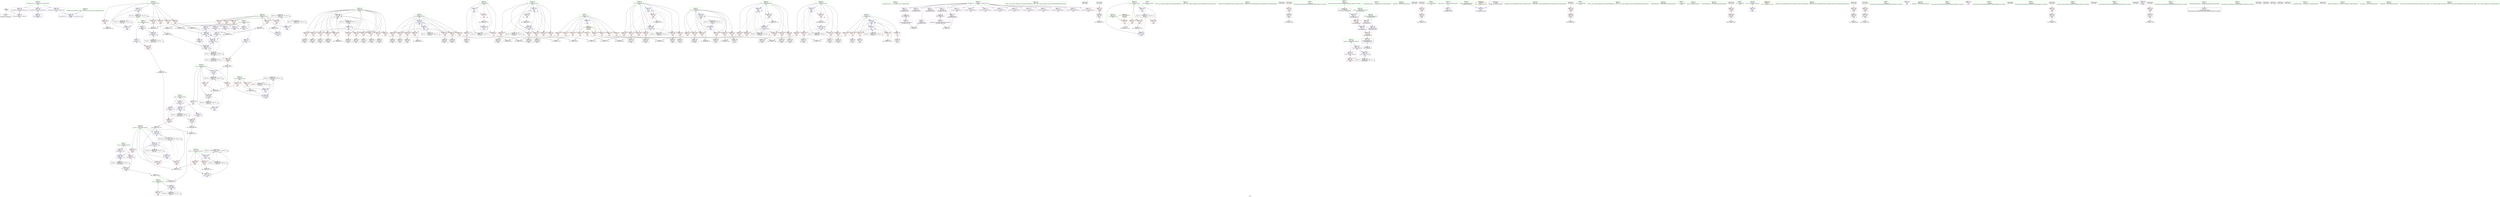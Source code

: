 digraph "SVFG" {
	label="SVFG";

	Node0x5591a8119b70 [shape=record,color=grey,label="{NodeID: 0\nNullPtr}"];
	Node0x5591a8119b70 -> Node0x5591a814e1e0[style=solid];
	Node0x5591a8119b70 -> Node0x5591a815b600[style=solid];
	Node0x5591a815be50 [shape=record,color=blue,label="{NodeID: 277\n107\<--195\nwins\<--inc18\nmain\n}"];
	Node0x5591a815be50 -> Node0x5591a817c6d0[style=dashed];
	Node0x5591a814fb70 [shape=record,color=red,label="{NodeID: 194\n177\<--111\n\<--j\nmain\n}"];
	Node0x5591a814fb70 -> Node0x5591a8168250[style=solid];
	Node0x5591a814d650 [shape=record,color=black,label="{NodeID: 111\n478\<--477\nidxprom173\<--\nmain\n}"];
	Node0x5591a812eb90 [shape=record,color=green,label="{NodeID: 28\n55\<--56\n__cxx_global_var_init.1\<--__cxx_global_var_init.1_field_insensitive\n}"];
	Node0x5591a7ca0370 [shape=record,color=black,label="{NodeID: 388\n83 = PHI(81, 84, )\n}"];
	Node0x5591a7ca0370 -> Node0x5591a8153800[style=solid];
	Node0x5591a815d510 [shape=record,color=blue,label="{NodeID: 305\n443\<--440\narrayidx159\<--\nmain\n}"];
	Node0x5591a815d510 -> Node0x5591a815aff0[style=dashed];
	Node0x5591a815d510 -> Node0x5591a815d510[style=dashed];
	Node0x5591a815d510 -> Node0x5591a818a110[style=dashed];
	Node0x5591a8151230 [shape=record,color=red,label="{NodeID: 222\n349\<--121\n\<--j87\nmain\n}"];
	Node0x5591a8151230 -> Node0x5591a814cc90[style=solid];
	Node0x5591a8152ce0 [shape=record,color=purple,label="{NodeID: 139\n351\<--16\narrayidx109\<--twp\nmain\n}"];
	Node0x5591a812e5e0 [shape=record,color=green,label="{NodeID: 56\n187\<--188\n_ZNSt7__cxx1112basic_stringIcSt11char_traitsIcESaIcEEixEm\<--_ZNSt7__cxx1112basic_stringIcSt11char_traitsIcESaIcEEixEm_field_insensitive\n}"];
	Node0x5591a81a9160 [shape=record,color=black,label="{NodeID: 582\n499 = PHI()\n}"];
	Node0x5591a81668d0 [shape=record,color=grey,label="{NodeID: 416\n429 = Binary(428, 196, )\n}"];
	Node0x5591a81668d0 -> Node0x5591a815d2a0[style=solid];
	Node0x5591a815a7d0 [shape=record,color=red,label="{NodeID: 250\n248\<--247\n\<--call46\nmain\n}"];
	Node0x5591a815a7d0 -> Node0x5591a814ef40[style=solid];
	Node0x5591a8154430 [shape=record,color=red,label="{NodeID: 167\n144\<--101\n\<--zzz\nmain\n}"];
	Node0x5591a8154430 -> Node0x5591a81689d0[style=solid];
	Node0x5591a814f010 [shape=record,color=black,label="{NodeID: 84\n258\<--257\nidxprom52\<--\nmain\n}"];
	Node0x5591a812b300 [shape=record,color=green,label="{NodeID: 1\n7\<--1\n__dso_handle\<--dummyObj\nGlob }"];
	Node0x5591a815bf20 [shape=record,color=blue,label="{NodeID: 278\n109\<--221\nnum\<--inc32\nmain\n}"];
	Node0x5591a815bf20 -> Node0x5591a817cbd0[style=dashed];
	Node0x5591a814fc40 [shape=record,color=red,label="{NodeID: 195\n184\<--111\n\<--j\nmain\n}"];
	Node0x5591a814fc40 -> Node0x5591a814e650[style=solid];
	Node0x5591a814d720 [shape=record,color=black,label="{NodeID: 112\n485\<--484\nidxprom177\<--\nmain\n}"];
	Node0x5591a812ec60 [shape=record,color=green,label="{NodeID: 29\n63\<--64\n_ZNSt7__cxx1112basic_stringIcSt11char_traitsIcESaIcEEC1Ev\<--_ZNSt7__cxx1112basic_stringIcSt11char_traitsIcESaIcEEC1Ev_field_insensitive\n}"];
	Node0x5591a81564f0 [shape=record,color=black,label="{NodeID: 389\n60 = PHI(58, 61, )\n}"];
	Node0x5591a81564f0 -> Node0x5591a8153730[style=solid];
	Node0x5591a815d5e0 [shape=record,color=blue,label="{NodeID: 306\n123\<--447\ni122\<--inc161\nmain\n}"];
	Node0x5591a815d5e0 -> Node0x5591a81513d0[style=dashed];
	Node0x5591a815d5e0 -> Node0x5591a81514a0[style=dashed];
	Node0x5591a815d5e0 -> Node0x5591a8151570[style=dashed];
	Node0x5591a815d5e0 -> Node0x5591a8151640[style=dashed];
	Node0x5591a815d5e0 -> Node0x5591a8151710[style=dashed];
	Node0x5591a815d5e0 -> Node0x5591a81517e0[style=dashed];
	Node0x5591a815d5e0 -> Node0x5591a815d5e0[style=dashed];
	Node0x5591a815d5e0 -> Node0x5591a8186bd0[style=dashed];
	Node0x5591a8151300 [shape=record,color=red,label="{NodeID: 223\n363\<--121\n\<--j87\nmain\n}"];
	Node0x5591a8151300 -> Node0x5591a81656d0[style=solid];
	Node0x5591a8152db0 [shape=record,color=purple,label="{NodeID: 140\n354\<--16\narrayidx111\<--twp\nmain\n}"];
	Node0x5591a8152db0 -> Node0x5591a815ab10[style=solid];
	Node0x5591a814da40 [shape=record,color=green,label="{NodeID: 57\n452\<--453\n_ZStlsISt11char_traitsIcEERSt13basic_ostreamIcT_ES5_PKc\<--_ZStlsISt11char_traitsIcEERSt13basic_ostreamIcT_ES5_PKc_field_insensitive\n}"];
	Node0x5591a81a9230 [shape=record,color=black,label="{NodeID: 583\n503 = PHI()\n}"];
	Node0x5591a8166a50 [shape=record,color=grey,label="{NodeID: 417\n426 = Binary(425, 424, )\n}"];
	Node0x5591a8166a50 -> Node0x5591a815d1d0[style=solid];
	Node0x5591a815a8a0 [shape=record,color=red,label="{NodeID: 251\n271\<--270\n\<--call59\nmain\n}"];
	Node0x5591a815a8a0 -> Node0x5591a814f350[style=solid];
	Node0x5591a8154500 [shape=record,color=red,label="{NodeID: 168\n454\<--101\n\<--zzz\nmain\n}"];
	Node0x5591a814f0e0 [shape=record,color=black,label="{NodeID: 85\n261\<--260\nidxprom54\<--\nmain\n}"];
	Node0x5591a812b4f0 [shape=record,color=green,label="{NodeID: 2\n9\<--1\n\<--dummyObj\nCan only get source location for instruction, argument, global var or function.}"];
	Node0x5591a815bff0 [shape=record,color=blue,label="{NodeID: 279\n111\<--226\nj\<--inc35\nmain\n}"];
	Node0x5591a815bff0 -> Node0x5591a814fb70[style=dashed];
	Node0x5591a815bff0 -> Node0x5591a814fc40[style=dashed];
	Node0x5591a815bff0 -> Node0x5591a814fd10[style=dashed];
	Node0x5591a815bff0 -> Node0x5591a814fde0[style=dashed];
	Node0x5591a815bff0 -> Node0x5591a814feb0[style=dashed];
	Node0x5591a815bff0 -> Node0x5591a815bd80[style=dashed];
	Node0x5591a815bff0 -> Node0x5591a815bff0[style=dashed];
	Node0x5591a815bff0 -> Node0x5591a8184dd0[style=dashed];
	Node0x5591a814fd10 [shape=record,color=red,label="{NodeID: 196\n202\<--111\n\<--j\nmain\n}"];
	Node0x5591a814fd10 -> Node0x5591a814e8c0[style=solid];
	Node0x5591a814d7f0 [shape=record,color=black,label="{NodeID: 113\n541\<--552\n_ZSt12setprecisioni_ret\<--\n_ZSt12setprecisioni\n|{<s0>22}}"];
	Node0x5591a814d7f0:s0 -> Node0x5591a81a8fd0[style=solid,color=blue];
	Node0x5591a812ed30 [shape=record,color=green,label="{NodeID: 30\n70\<--71\n__cxx_global_array_dtor\<--__cxx_global_array_dtor_field_insensitive\n}"];
	Node0x5591a8156a90 [shape=record,color=grey,label="{NodeID: 390\n301 = Binary(300, 142, )\n}"];
	Node0x5591a8156a90 -> Node0x5591a815c4d0[style=solid];
	Node0x5591a815d6b0 [shape=record,color=blue,label="{NodeID: 307\n131\<--9\ni167\<--\nmain\n}"];
	Node0x5591a815d6b0 -> Node0x5591a815a080[style=dashed];
	Node0x5591a815d6b0 -> Node0x5591a815a150[style=dashed];
	Node0x5591a815d6b0 -> Node0x5591a815a220[style=dashed];
	Node0x5591a815d6b0 -> Node0x5591a815a2f0[style=dashed];
	Node0x5591a815d6b0 -> Node0x5591a815a3c0[style=dashed];
	Node0x5591a815d6b0 -> Node0x5591a815d920[style=dashed];
	Node0x5591a815d6b0 -> Node0x5591a8187fd0[style=dashed];
	Node0x5591a81513d0 [shape=record,color=red,label="{NodeID: 224\n383\<--123\n\<--i122\nmain\n}"];
	Node0x5591a81513d0 -> Node0x5591a8167350[style=solid];
	Node0x5591a8152e80 [shape=record,color=purple,label="{NodeID: 141\n374\<--18\narrayidx118\<--owp\nmain\n}"];
	Node0x5591a8152e80 -> Node0x5591a815ccf0[style=solid];
	Node0x5591a814dad0 [shape=record,color=green,label="{NodeID: 58\n456\<--457\n_ZNSolsEi\<--_ZNSolsEi_field_insensitive\n}"];
	Node0x5591a81a9300 [shape=record,color=black,label="{NodeID: 584\n506 = PHI()\n}"];
	Node0x5591a818b4e0 [shape=record,color=black,label="{NodeID: 501\nMR_34V_6 = PHI(MR_34V_7, MR_34V_5, MR_34V_5, )\npts\{126 \}\n}"];
	Node0x5591a818b4e0 -> Node0x5591a81518b0[style=dashed];
	Node0x5591a818b4e0 -> Node0x5591a81598a0[style=dashed];
	Node0x5591a818b4e0 -> Node0x5591a815d1d0[style=dashed];
	Node0x5591a818b4e0 -> Node0x5591a815d440[style=dashed];
	Node0x5591a818b4e0 -> Node0x5591a818b4e0[style=dashed];
	Node0x5591a8166bd0 [shape=record,color=grey,label="{NodeID: 418\n509 = Binary(508, 142, )\n}"];
	Node0x5591a8166bd0 -> Node0x5591a815d920[style=solid];
	Node0x5591a815a970 [shape=record,color=red,label="{NodeID: 252\n334\<--333\n\<--call97\nmain\n}"];
	Node0x5591a815a970 -> Node0x5591a814f900[style=solid];
	Node0x5591a81545d0 [shape=record,color=red,label="{NodeID: 169\n513\<--101\n\<--zzz\nmain\n}"];
	Node0x5591a81545d0 -> Node0x5591a8166d50[style=solid];
	Node0x5591a814f1b0 [shape=record,color=black,label="{NodeID: 86\n266\<--265\nidxprom56\<--\nmain\n}"];
	Node0x5591a812c080 [shape=record,color=green,label="{NodeID: 3\n22\<--1\n_ZSt3cin\<--dummyObj\nGlob }"];
	Node0x5591a815c0c0 [shape=record,color=blue,label="{NodeID: 280\n234\<--231\narrayidx38\<--div\nmain\n}"];
	Node0x5591a815c0c0 -> Node0x5591a815ae50[style=dashed];
	Node0x5591a815c0c0 -> Node0x5591a815c0c0[style=dashed];
	Node0x5591a815c0c0 -> Node0x5591a81795d0[style=dashed];
	Node0x5591a814fde0 [shape=record,color=red,label="{NodeID: 197\n213\<--111\n\<--j\nmain\n}"];
	Node0x5591a814fde0 -> Node0x5591a814eb30[style=solid];
	Node0x5591a814d8c0 [shape=record,color=purple,label="{NodeID: 114\n39\<--4\n\<--_ZStL8__ioinit\n__cxx_global_var_init\n}"];
	Node0x5591a812ee00 [shape=record,color=green,label="{NodeID: 31\n77\<--78\n.addr\<--.addr_field_insensitive\n__cxx_global_array_dtor\n}"];
	Node0x5591a812ee00 -> Node0x5591a815b700[style=solid];
	Node0x5591a8156c10 [shape=record,color=grey,label="{NodeID: 391\n306 = Binary(305, 142, )\n}"];
	Node0x5591a8156c10 -> Node0x5591a815c5a0[style=solid];
	Node0x5591a815d780 [shape=record,color=blue,label="{NodeID: 308\n133\<--489\nans\<--add180\nmain\n}"];
	Node0x5591a815d780 -> Node0x5591a815a490[style=dashed];
	Node0x5591a815d780 -> Node0x5591a815d780[style=dashed];
	Node0x5591a815d780 -> Node0x5591a81790d0[style=dashed];
	Node0x5591a81514a0 [shape=record,color=red,label="{NodeID: 225\n395\<--123\n\<--i122\nmain\n}"];
	Node0x5591a81514a0 -> Node0x5591a81680d0[style=solid];
	Node0x5591a8152f50 [shape=record,color=purple,label="{NodeID: 142\n423\<--18\narrayidx151\<--owp\nmain\n}"];
	Node0x5591a8152f50 -> Node0x5591a815ad80[style=solid];
	Node0x5591a814db60 [shape=record,color=green,label="{NodeID: 59\n461\<--462\n_ZSt4endlIcSt11char_traitsIcEERSt13basic_ostreamIT_T0_ES6_\<--_ZSt4endlIcSt11char_traitsIcEERSt13basic_ostreamIT_T0_ES6__field_insensitive\n}"];
	Node0x5591a818b9e0 [shape=record,color=black,label="{NodeID: 502\nMR_36V_6 = PHI(MR_36V_7, MR_36V_5, MR_36V_5, )\npts\{128 \}\n}"];
	Node0x5591a818b9e0 -> Node0x5591a8159a00[style=dashed];
	Node0x5591a818b9e0 -> Node0x5591a8159ad0[style=dashed];
	Node0x5591a818b9e0 -> Node0x5591a815d030[style=dashed];
	Node0x5591a818b9e0 -> Node0x5591a815d2a0[style=dashed];
	Node0x5591a818b9e0 -> Node0x5591a81875d0[style=dashed];
	Node0x5591a818b9e0 -> Node0x5591a818b9e0[style=dashed];
	Node0x5591a8166d50 [shape=record,color=grey,label="{NodeID: 419\n514 = Binary(513, 142, )\n}"];
	Node0x5591a8166d50 -> Node0x5591a815d9f0[style=solid];
	Node0x5591a815aa40 [shape=record,color=red,label="{NodeID: 253\n344\<--343\n\<--call103\nmain\n}"];
	Node0x5591a815aa40 -> Node0x5591a814cbc0[style=solid];
	Node0x5591a81546a0 [shape=record,color=red,label="{NodeID: 170\n151\<--103\n\<--i\nmain\n}"];
	Node0x5591a81546a0 -> Node0x5591a8167950[style=solid];
	Node0x5591a814f280 [shape=record,color=black,label="{NodeID: 87\n269\<--268\nconv58\<--\nmain\n}"];
	Node0x5591a812ba50 [shape=record,color=green,label="{NodeID: 4\n23\<--1\n_ZSt4cout\<--dummyObj\nGlob }"];
	Node0x5591a815c190 [shape=record,color=blue,label="{NodeID: 281\n113\<--9\nj39\<--\nmain\n}"];
	Node0x5591a815c190 -> Node0x5591a814ff80[style=dashed];
	Node0x5591a815c190 -> Node0x5591a8150050[style=dashed];
	Node0x5591a815c190 -> Node0x5591a8150120[style=dashed];
	Node0x5591a815c190 -> Node0x5591a81501f0[style=dashed];
	Node0x5591a815c190 -> Node0x5591a81502c0[style=dashed];
	Node0x5591a815c190 -> Node0x5591a8150390[style=dashed];
	Node0x5591a815c190 -> Node0x5591a8150460[style=dashed];
	Node0x5591a815c190 -> Node0x5591a815c190[style=dashed];
	Node0x5591a815c190 -> Node0x5591a815c4d0[style=dashed];
	Node0x5591a815c190 -> Node0x5591a81852d0[style=dashed];
	Node0x5591a814feb0 [shape=record,color=red,label="{NodeID: 198\n225\<--111\n\<--j\nmain\n}"];
	Node0x5591a814feb0 -> Node0x5591a81653d0[style=solid];
	Node0x5591a814d990 [shape=record,color=purple,label="{NodeID: 115\n58\<--11\n\<--_Z3matB5cxx11\n__cxx_global_var_init.1\n}"];
	Node0x5591a814d990 -> Node0x5591a81564f0[style=solid];
	Node0x5591a812eed0 [shape=record,color=green,label="{NodeID: 32\n86\<--87\n_ZNSt7__cxx1112basic_stringIcSt11char_traitsIcESaIcEED1Ev\<--_ZNSt7__cxx1112basic_stringIcSt11char_traitsIcESaIcEED1Ev_field_insensitive\n}"];
	Node0x5591a8156d90 [shape=record,color=grey,label="{NodeID: 392\n488 = Binary(476, 487, )\n}"];
	Node0x5591a8156d90 -> Node0x5591a8157090[style=solid];
	Node0x5591a815d850 [shape=record,color=blue,label="{NodeID: 309\n495\<--491\ncoerce.dive\<--call181\nmain\n}"];
	Node0x5591a815d850 -> Node0x5591a815b0c0[style=dashed];
	Node0x5591a815d850 -> Node0x5591a815d850[style=dashed];
	Node0x5591a815d850 -> Node0x5591a818a5e0[style=dashed];
	Node0x5591a8151570 [shape=record,color=red,label="{NodeID: 226\n403\<--123\n\<--i122\nmain\n}"];
	Node0x5591a8151570 -> Node0x5591a814cfd0[style=solid];
	Node0x5591a8153020 [shape=record,color=purple,label="{NodeID: 143\n479\<--18\narrayidx174\<--owp\nmain\n}"];
	Node0x5591a8153020 -> Node0x5591a815af20[style=solid];
	Node0x5591a814dbf0 [shape=record,color=green,label="{NodeID: 60\n463\<--464\n_ZNSolsEPFRSoS_E\<--_ZNSolsEPFRSoS_E_field_insensitive\n}"];
	Node0x5591a8166ed0 [shape=record,color=grey,label="{NodeID: 420\n336 = cmp(335, 208, )\n}"];
	Node0x5591a815ab10 [shape=record,color=red,label="{NodeID: 254\n355\<--354\n\<--arrayidx111\nmain\n}"];
	Node0x5591a815ab10 -> Node0x5591a8165850[style=solid];
	Node0x5591a8154770 [shape=record,color=red,label="{NodeID: 171\n155\<--103\n\<--i\nmain\n}"];
	Node0x5591a8154770 -> Node0x5591a814e4b0[style=solid];
	Node0x5591a814f350 [shape=record,color=black,label="{NodeID: 88\n272\<--271\nconv60\<--\nmain\n}"];
	Node0x5591a814f350 -> Node0x5591a8167650[style=solid];
	Node0x5591a812bae0 [shape=record,color=green,label="{NodeID: 5\n24\<--1\n.str\<--dummyObj\nGlob }"];
	Node0x5591a815c260 [shape=record,color=blue,label="{NodeID: 282\n262\<--256\narrayidx55\<--div51\nmain\n}"];
	Node0x5591a815c260 -> Node0x5591a815c260[style=dashed];
	Node0x5591a815c260 -> Node0x5591a815c330[style=dashed];
	Node0x5591a815c260 -> Node0x5591a815c400[style=dashed];
	Node0x5591a815c260 -> Node0x5591a81802d0[style=dashed];
	Node0x5591a814ff80 [shape=record,color=red,label="{NodeID: 199\n238\<--113\n\<--j39\nmain\n}"];
	Node0x5591a814ff80 -> Node0x5591a8168b50[style=solid];
	Node0x5591a8151a30 [shape=record,color=purple,label="{NodeID: 116\n65\<--11\n\<--_Z3matB5cxx11\n__cxx_global_var_init.1\n}"];
	Node0x5591a812efa0 [shape=record,color=green,label="{NodeID: 33\n94\<--95\nmain\<--main_field_insensitive\n}"];
	Node0x5591a8156f10 [shape=record,color=grey,label="{NodeID: 393\n483 = Binary(475, 481, )\n}"];
	Node0x5591a8156f10 -> Node0x5591a8157090[style=solid];
	Node0x5591a815d920 [shape=record,color=blue,label="{NodeID: 310\n131\<--509\ni167\<--inc187\nmain\n}"];
	Node0x5591a815d920 -> Node0x5591a815a080[style=dashed];
	Node0x5591a815d920 -> Node0x5591a815a150[style=dashed];
	Node0x5591a815d920 -> Node0x5591a815a220[style=dashed];
	Node0x5591a815d920 -> Node0x5591a815a2f0[style=dashed];
	Node0x5591a815d920 -> Node0x5591a815a3c0[style=dashed];
	Node0x5591a815d920 -> Node0x5591a815d920[style=dashed];
	Node0x5591a815d920 -> Node0x5591a8187fd0[style=dashed];
	Node0x5591a8151640 [shape=record,color=red,label="{NodeID: 227\n413\<--123\n\<--i122\nmain\n}"];
	Node0x5591a8151640 -> Node0x5591a814d240[style=solid];
	Node0x5591a81530f0 [shape=record,color=purple,label="{NodeID: 144\n443\<--20\narrayidx159\<--oowp\nmain\n}"];
	Node0x5591a81530f0 -> Node0x5591a815d510[style=solid];
	Node0x5591a814dc80 [shape=record,color=green,label="{NodeID: 61\n493\<--494\n_ZSt12setprecisioni\<--_ZSt12setprecisioni_field_insensitive\n}"];
	Node0x5591a8167050 [shape=record,color=grey,label="{NodeID: 421\n325 = cmp(323, 324, )\n}"];
	Node0x5591a815abe0 [shape=record,color=red,label="{NodeID: 255\n406\<--405\n\<--call138\nmain\n}"];
	Node0x5591a815abe0 -> Node0x5591a814d0a0[style=solid];
	Node0x5591a8154840 [shape=record,color=red,label="{NodeID: 172\n162\<--103\n\<--i\nmain\n}"];
	Node0x5591a8154840 -> Node0x5591a81659d0[style=solid];
	Node0x5591a814f420 [shape=record,color=black,label="{NodeID: 89\n280\<--279\nidxprom65\<--\nmain\n}"];
	Node0x5591a812c2a0 [shape=record,color=green,label="{NodeID: 6\n26\<--1\n.str.2\<--dummyObj\nGlob }"];
	Node0x5591a818eb20 [shape=record,color=yellow,style=double,label="{NodeID: 532\n2V_1 = ENCHI(MR_2V_0)\npts\{78 \}\nFun[__cxx_global_array_dtor]}"];
	Node0x5591a818eb20 -> Node0x5591a815b700[style=dashed];
	Node0x5591a815c330 [shape=record,color=blue,label="{NodeID: 283\n284\<--278\narrayidx68\<--div64\nmain\n}"];
	Node0x5591a815c330 -> Node0x5591a815c260[style=dashed];
	Node0x5591a815c330 -> Node0x5591a815c330[style=dashed];
	Node0x5591a815c330 -> Node0x5591a815c400[style=dashed];
	Node0x5591a815c330 -> Node0x5591a81802d0[style=dashed];
	Node0x5591a8150050 [shape=record,color=red,label="{NodeID: 200\n245\<--113\n\<--j39\nmain\n}"];
	Node0x5591a8150050 -> Node0x5591a814ee70[style=solid];
	Node0x5591a8151b00 [shape=record,color=purple,label="{NodeID: 117\n66\<--11\n\<--_Z3matB5cxx11\n__cxx_global_var_init.1\n}"];
	Node0x5591a8151b00 -> Node0x5591a8168cd0[style=solid];
	Node0x5591a812f070 [shape=record,color=green,label="{NodeID: 34\n97\<--98\nretval\<--retval_field_insensitive\nmain\n}"];
	Node0x5591a812f070 -> Node0x5591a815b7d0[style=solid];
	Node0x5591a8190e40 [shape=record,color=yellow,style=double,label="{NodeID: 560\nRETMU(2V_2)\npts\{78 \}\nFun[__cxx_global_array_dtor]}"];
	Node0x5591a81834d0 [shape=record,color=black,label="{NodeID: 477\nMR_10V_3 = PHI(MR_10V_4, MR_10V_2, )\npts\{102 \}\n}"];
	Node0x5591a81834d0 -> Node0x5591a8154430[style=dashed];
	Node0x5591a81834d0 -> Node0x5591a8154500[style=dashed];
	Node0x5591a81834d0 -> Node0x5591a81545d0[style=dashed];
	Node0x5591a81834d0 -> Node0x5591a815d9f0[style=dashed];
	Node0x5591a8157090 [shape=record,color=grey,label="{NodeID: 394\n489 = Binary(483, 488, )\n}"];
	Node0x5591a8157090 -> Node0x5591a815d780[style=solid];
	Node0x5591a815d9f0 [shape=record,color=blue,label="{NodeID: 311\n101\<--514\nzzz\<--inc190\nmain\n}"];
	Node0x5591a815d9f0 -> Node0x5591a81834d0[style=dashed];
	Node0x5591a8151710 [shape=record,color=red,label="{NodeID: 228\n441\<--123\n\<--i122\nmain\n}"];
	Node0x5591a8151710 -> Node0x5591a814d4b0[style=solid];
	Node0x5591a81531c0 [shape=record,color=purple,label="{NodeID: 145\n486\<--20\narrayidx178\<--oowp\nmain\n}"];
	Node0x5591a81531c0 -> Node0x5591a815aff0[style=solid];
	Node0x5591a814dd40 [shape=record,color=green,label="{NodeID: 62\n500\<--501\n_ZStlsIcSt11char_traitsIcEERSt13basic_ostreamIT_T0_ES6_St13_Setprecision\<--_ZStlsIcSt11char_traitsIcEERSt13basic_ostreamIT_T0_ES6_St13_Setprecision_field_insensitive\n}"];
	Node0x5591a818c8e0 [shape=record,color=yellow,style=double,label="{NodeID: 505\n4V_1 = ENCHI(MR_4V_0)\npts\{10 \}\nFun[main]}"];
	Node0x5591a818c8e0 -> Node0x5591a8153c10[style=dashed];
	Node0x5591a818c8e0 -> Node0x5591a8153ce0[style=dashed];
	Node0x5591a818c8e0 -> Node0x5591a8153db0[style=dashed];
	Node0x5591a818c8e0 -> Node0x5591a8153e80[style=dashed];
	Node0x5591a818c8e0 -> Node0x5591a8153f50[style=dashed];
	Node0x5591a818c8e0 -> Node0x5591a8154020[style=dashed];
	Node0x5591a818c8e0 -> Node0x5591a81540f0[style=dashed];
	Node0x5591a818c8e0 -> Node0x5591a81541c0[style=dashed];
	Node0x5591a818c8e0 -> Node0x5591a8154290[style=dashed];
	Node0x5591a81671d0 [shape=record,color=grey,label="{NodeID: 422\n207 = cmp(206, 208, )\n}"];
	Node0x5591a815acb0 [shape=record,color=red,label="{NodeID: 256\n416\<--415\n\<--call145\nmain\n}"];
	Node0x5591a815acb0 -> Node0x5591a814d310[style=solid];
	Node0x5591a8154910 [shape=record,color=red,label="{NodeID: 173\n168\<--105\n\<--i6\nmain\n}"];
	Node0x5591a8154910 -> Node0x5591a81677d0[style=solid];
	Node0x5591a814f4f0 [shape=record,color=black,label="{NodeID: 90\n283\<--282\nidxprom67\<--\nmain\n}"];
	Node0x5591a812c330 [shape=record,color=green,label="{NodeID: 7\n29\<--1\n\<--dummyObj\nCan only get source location for instruction, argument, global var or function.}"];
	Node0x5591a815c400 [shape=record,color=blue,label="{NodeID: 284\n295\<--289\narrayidx74\<--div70\nmain\n}"];
	Node0x5591a815c400 -> Node0x5591a815c260[style=dashed];
	Node0x5591a815c400 -> Node0x5591a815c330[style=dashed];
	Node0x5591a815c400 -> Node0x5591a815c400[style=dashed];
	Node0x5591a815c400 -> Node0x5591a81802d0[style=dashed];
	Node0x5591a8150120 [shape=record,color=red,label="{NodeID: 201\n260\<--113\n\<--j39\nmain\n}"];
	Node0x5591a8150120 -> Node0x5591a814f0e0[style=solid];
	Node0x5591a8151bd0 [shape=record,color=purple,label="{NodeID: 118\n80\<--11\n\<--_Z3matB5cxx11\n__cxx_global_array_dtor\n}"];
	Node0x5591a812f140 [shape=record,color=green,label="{NodeID: 35\n99\<--100\nt\<--t_field_insensitive\nmain\n}"];
	Node0x5591a812f140 -> Node0x5591a8154360[style=solid];
	Node0x5591a81a6350 [shape=record,color=black,label="{NodeID: 561\n542 = PHI(492, )\n0th arg _ZSt12setprecisioni }"];
	Node0x5591a81a6350 -> Node0x5591a815dac0[style=solid];
	Node0x5591a81839d0 [shape=record,color=black,label="{NodeID: 478\nMR_12V_2 = PHI(MR_12V_4, MR_12V_1, )\npts\{104 \}\n}"];
	Node0x5591a81839d0 -> Node0x5591a815b970[style=dashed];
	Node0x5591a8157210 [shape=record,color=grey,label="{NodeID: 395\n475 = Binary(476, 474, )\n}"];
	Node0x5591a8157210 -> Node0x5591a8156f10[style=solid];
	Node0x5591a815dac0 [shape=record,color=blue,label="{NodeID: 312\n545\<--542\n__n.addr\<--__n\n_ZSt12setprecisioni\n}"];
	Node0x5591a815dac0 -> Node0x5591a815b190[style=dashed];
	Node0x5591a81517e0 [shape=record,color=red,label="{NodeID: 229\n446\<--123\n\<--i122\nmain\n}"];
	Node0x5591a81517e0 -> Node0x5591a8165cd0[style=solid];
	Node0x5591a8153290 [shape=record,color=purple,label="{NodeID: 146\n450\<--24\n\<--.str\nmain\n}"];
	Node0x5591a814de40 [shape=record,color=green,label="{NodeID: 63\n504\<--505\n_ZNSolsEd\<--_ZNSolsEd_field_insensitive\n}"];
	Node0x5591a8167350 [shape=record,color=grey,label="{NodeID: 423\n385 = cmp(383, 384, )\n}"];
	Node0x5591a815ad80 [shape=record,color=red,label="{NodeID: 257\n424\<--423\n\<--arrayidx151\nmain\n}"];
	Node0x5591a815ad80 -> Node0x5591a8166a50[style=solid];
	Node0x5591a81549e0 [shape=record,color=red,label="{NodeID: 174\n181\<--105\n\<--i6\nmain\n}"];
	Node0x5591a81549e0 -> Node0x5591a814e580[style=solid];
	Node0x5591a814f5c0 [shape=record,color=black,label="{NodeID: 91\n291\<--290\nidxprom71\<--\nmain\n}"];
	Node0x5591a812c3c0 [shape=record,color=green,label="{NodeID: 8\n142\<--1\n\<--dummyObj\nCan only get source location for instruction, argument, global var or function.}"];
	Node0x5591a815c4d0 [shape=record,color=blue,label="{NodeID: 285\n113\<--301\nj39\<--inc78\nmain\n}"];
	Node0x5591a815c4d0 -> Node0x5591a814ff80[style=dashed];
	Node0x5591a815c4d0 -> Node0x5591a8150050[style=dashed];
	Node0x5591a815c4d0 -> Node0x5591a8150120[style=dashed];
	Node0x5591a815c4d0 -> Node0x5591a81501f0[style=dashed];
	Node0x5591a815c4d0 -> Node0x5591a81502c0[style=dashed];
	Node0x5591a815c4d0 -> Node0x5591a8150390[style=dashed];
	Node0x5591a815c4d0 -> Node0x5591a8150460[style=dashed];
	Node0x5591a815c4d0 -> Node0x5591a815c190[style=dashed];
	Node0x5591a815c4d0 -> Node0x5591a815c4d0[style=dashed];
	Node0x5591a815c4d0 -> Node0x5591a81852d0[style=dashed];
	Node0x5591a81501f0 [shape=record,color=red,label="{NodeID: 202\n268\<--113\n\<--j39\nmain\n}"];
	Node0x5591a81501f0 -> Node0x5591a814f280[style=solid];
	Node0x5591a8151ca0 [shape=record,color=purple,label="{NodeID: 119\n81\<--11\n\<--_Z3matB5cxx11\n__cxx_global_array_dtor\n}"];
	Node0x5591a8151ca0 -> Node0x5591a7ca0370[style=solid];
	Node0x5591a812f210 [shape=record,color=green,label="{NodeID: 36\n101\<--102\nzzz\<--zzz_field_insensitive\nmain\n}"];
	Node0x5591a812f210 -> Node0x5591a8154430[style=solid];
	Node0x5591a812f210 -> Node0x5591a8154500[style=solid];
	Node0x5591a812f210 -> Node0x5591a81545d0[style=solid];
	Node0x5591a812f210 -> Node0x5591a815b8a0[style=solid];
	Node0x5591a812f210 -> Node0x5591a815d9f0[style=solid];
	Node0x5591a81a6280 [shape=record,color=black,label="{NodeID: 562\n76 = PHI()\n0th arg __cxx_global_array_dtor }"];
	Node0x5591a81a6280 -> Node0x5591a815b700[style=solid];
	Node0x5591a8183ed0 [shape=record,color=black,label="{NodeID: 479\nMR_14V_2 = PHI(MR_14V_4, MR_14V_1, )\npts\{106 \}\n}"];
	Node0x5591a8183ed0 -> Node0x5591a815bb10[style=dashed];
	Node0x5591a8157390 [shape=record,color=grey,label="{NodeID: 396\n278 = Binary(275, 277, )\n}"];
	Node0x5591a8157390 -> Node0x5591a815c330[style=solid];
	Node0x5591a815db90 [shape=record,color=blue,label="{NodeID: 313\n548\<--549\n_M_n\<--\n_ZSt12setprecisioni\n}"];
	Node0x5591a815db90 -> Node0x5591a815b260[style=dashed];
	Node0x5591a81518b0 [shape=record,color=red,label="{NodeID: 230\n425\<--125\n\<--avg126\nmain\n}"];
	Node0x5591a81518b0 -> Node0x5591a8166a50[style=solid];
	Node0x5591a8153360 [shape=record,color=purple,label="{NodeID: 147\n458\<--26\n\<--.str.2\nmain\n}"];
	Node0x5591a814df40 [shape=record,color=green,label="{NodeID: 64\n543\<--544\nretval\<--retval_field_insensitive\n_ZSt12setprecisioni\n}"];
	Node0x5591a814df40 -> Node0x5591a8153a70[style=solid];
	Node0x5591a814df40 -> Node0x5591a8153b40[style=solid];
	Node0x5591a818d4e0 [shape=record,color=yellow,style=double,label="{NodeID: 507\n8V_1 = ENCHI(MR_8V_0)\npts\{100 \}\nFun[main]}"];
	Node0x5591a818d4e0 -> Node0x5591a8154360[style=dashed];
	Node0x5591a81674d0 [shape=record,color=grey,label="{NodeID: 424\n346 = cmp(345, 192, )\n}"];
	Node0x5591a815ae50 [shape=record,color=red,label="{NodeID: 258\n474\<--473\n\<--arrayidx172\nmain\n}"];
	Node0x5591a815ae50 -> Node0x5591a8157210[style=solid];
	Node0x5591a8154ab0 [shape=record,color=red,label="{NodeID: 175\n199\<--105\n\<--i6\nmain\n}"];
	Node0x5591a8154ab0 -> Node0x5591a814e7f0[style=solid];
	Node0x5591a814f690 [shape=record,color=black,label="{NodeID: 92\n294\<--293\nidxprom73\<--\nmain\n}"];
	Node0x5591a812c450 [shape=record,color=green,label="{NodeID: 9\n173\<--1\n\<--dummyObj\nCan only get source location for instruction, argument, global var or function.}"];
	Node0x5591a815c5a0 [shape=record,color=blue,label="{NodeID: 286\n105\<--306\ni6\<--inc81\nmain\n}"];
	Node0x5591a815c5a0 -> Node0x5591a8154910[style=dashed];
	Node0x5591a815c5a0 -> Node0x5591a81549e0[style=dashed];
	Node0x5591a815c5a0 -> Node0x5591a8154ab0[style=dashed];
	Node0x5591a815c5a0 -> Node0x5591a8154b80[style=dashed];
	Node0x5591a815c5a0 -> Node0x5591a8154c50[style=dashed];
	Node0x5591a815c5a0 -> Node0x5591a8154d20[style=dashed];
	Node0x5591a815c5a0 -> Node0x5591a8154df0[style=dashed];
	Node0x5591a815c5a0 -> Node0x5591a8154ec0[style=dashed];
	Node0x5591a815c5a0 -> Node0x5591a8154f90[style=dashed];
	Node0x5591a815c5a0 -> Node0x5591a8155060[style=dashed];
	Node0x5591a815c5a0 -> Node0x5591a8155130[style=dashed];
	Node0x5591a815c5a0 -> Node0x5591a815c5a0[style=dashed];
	Node0x5591a815c5a0 -> Node0x5591a8183ed0[style=dashed];
	Node0x5591a81502c0 [shape=record,color=red,label="{NodeID: 203\n282\<--113\n\<--j39\nmain\n}"];
	Node0x5591a81502c0 -> Node0x5591a814f4f0[style=solid];
	Node0x5591a8151d70 [shape=record,color=purple,label="{NodeID: 120\n88\<--11\n\<--_Z3matB5cxx11\n__cxx_global_array_dtor\n}"];
	Node0x5591a8151d70 -> Node0x5591a8168850[style=solid];
	Node0x5591a812d670 [shape=record,color=green,label="{NodeID: 37\n103\<--104\ni\<--i_field_insensitive\nmain\n}"];
	Node0x5591a812d670 -> Node0x5591a81546a0[style=solid];
	Node0x5591a812d670 -> Node0x5591a8154770[style=solid];
	Node0x5591a812d670 -> Node0x5591a8154840[style=solid];
	Node0x5591a812d670 -> Node0x5591a815b970[style=solid];
	Node0x5591a812d670 -> Node0x5591a815ba40[style=solid];
	Node0x5591a81a7d70 [shape=record,color=black,label="{NodeID: 563\n138 = PHI()\n}"];
	Node0x5591a81843d0 [shape=record,color=black,label="{NodeID: 480\nMR_16V_2 = PHI(MR_16V_3, MR_16V_1, )\npts\{108 \}\n}"];
	Node0x5591a81843d0 -> Node0x5591a815bbe0[style=dashed];
	Node0x5591a81843d0 -> Node0x5591a81843d0[style=dashed];
	Node0x5591a8157510 [shape=record,color=grey,label="{NodeID: 397\n277 = Binary(276, 196, )\n}"];
	Node0x5591a8157510 -> Node0x5591a8157390[style=solid];
	Node0x5591a81598a0 [shape=record,color=red,label="{NodeID: 231\n437\<--125\n\<--avg126\nmain\n}"];
	Node0x5591a81598a0 -> Node0x5591a8165fd0[style=solid];
	Node0x5591a8153430 [shape=record,color=purple,label="{NodeID: 148\n562\<--28\nllvm.global_ctors_0\<--llvm.global_ctors\nGlob }"];
	Node0x5591a8153430 -> Node0x5591a815b400[style=solid];
	Node0x5591a814e010 [shape=record,color=green,label="{NodeID: 65\n545\<--546\n__n.addr\<--__n.addr_field_insensitive\n_ZSt12setprecisioni\n}"];
	Node0x5591a814e010 -> Node0x5591a815b190[style=solid];
	Node0x5591a814e010 -> Node0x5591a815dac0[style=solid];
	Node0x5591a8167650 [shape=record,color=grey,label="{NodeID: 425\n273 = cmp(272, 208, )\n}"];
	Node0x5591a815af20 [shape=record,color=red,label="{NodeID: 259\n480\<--479\n\<--arrayidx174\nmain\n}"];
	Node0x5591a815af20 -> Node0x5591a8157690[style=solid];
	Node0x5591a8154b80 [shape=record,color=red,label="{NodeID: 176\n210\<--105\n\<--i6\nmain\n}"];
	Node0x5591a8154b80 -> Node0x5591a814ea60[style=solid];
	Node0x5591a814f760 [shape=record,color=black,label="{NodeID: 93\n329\<--328\nidxprom94\<--\nmain\n}"];
	Node0x5591a812af80 [shape=record,color=green,label="{NodeID: 10\n192\<--1\n\<--dummyObj\nCan only get source location for instruction, argument, global var or function.}"];
	Node0x5591a815c670 [shape=record,color=blue,label="{NodeID: 287\n115\<--9\ni83\<--\nmain\n}"];
	Node0x5591a815c670 -> Node0x5591a8150530[style=dashed];
	Node0x5591a815c670 -> Node0x5591a8150600[style=dashed];
	Node0x5591a815c670 -> Node0x5591a81506d0[style=dashed];
	Node0x5591a815c670 -> Node0x5591a81507a0[style=dashed];
	Node0x5591a815c670 -> Node0x5591a8150870[style=dashed];
	Node0x5591a815c670 -> Node0x5591a8150940[style=dashed];
	Node0x5591a815c670 -> Node0x5591a8150a10[style=dashed];
	Node0x5591a815c670 -> Node0x5591a815cdc0[style=dashed];
	Node0x5591a815c670 -> Node0x5591a81857d0[style=dashed];
	Node0x5591a8150390 [shape=record,color=red,label="{NodeID: 204\n293\<--113\n\<--j39\nmain\n}"];
	Node0x5591a8150390 -> Node0x5591a814f690[style=solid];
	Node0x5591a8151e40 [shape=record,color=purple,label="{NodeID: 121\n157\<--11\narrayidx\<--_Z3matB5cxx11\nmain\n}"];
	Node0x5591a812d740 [shape=record,color=green,label="{NodeID: 38\n105\<--106\ni6\<--i6_field_insensitive\nmain\n}"];
	Node0x5591a812d740 -> Node0x5591a8154910[style=solid];
	Node0x5591a812d740 -> Node0x5591a81549e0[style=solid];
	Node0x5591a812d740 -> Node0x5591a8154ab0[style=solid];
	Node0x5591a812d740 -> Node0x5591a8154b80[style=solid];
	Node0x5591a812d740 -> Node0x5591a8154c50[style=solid];
	Node0x5591a812d740 -> Node0x5591a8154d20[style=solid];
	Node0x5591a812d740 -> Node0x5591a8154df0[style=solid];
	Node0x5591a812d740 -> Node0x5591a8154ec0[style=solid];
	Node0x5591a812d740 -> Node0x5591a8154f90[style=solid];
	Node0x5591a812d740 -> Node0x5591a8155060[style=solid];
	Node0x5591a812d740 -> Node0x5591a8155130[style=solid];
	Node0x5591a812d740 -> Node0x5591a815bb10[style=solid];
	Node0x5591a812d740 -> Node0x5591a815c5a0[style=solid];
	Node0x5591a81a7e70 [shape=record,color=black,label="{NodeID: 564\n186 = PHI()\n}"];
	Node0x5591a81a7e70 -> Node0x5591a815a560[style=solid];
	Node0x5591a81848d0 [shape=record,color=black,label="{NodeID: 481\nMR_18V_2 = PHI(MR_18V_3, MR_18V_1, )\npts\{110 \}\n}"];
	Node0x5591a81848d0 -> Node0x5591a815bcb0[style=dashed];
	Node0x5591a81848d0 -> Node0x5591a81848d0[style=dashed];
	Node0x5591a8157690 [shape=record,color=grey,label="{NodeID: 398\n481 = Binary(482, 480, )\n}"];
	Node0x5591a8157690 -> Node0x5591a8156f10[style=solid];
	Node0x5591a8159930 [shape=record,color=red,label="{NodeID: 232\n440\<--125\n\<--avg126\nmain\n}"];
	Node0x5591a8159930 -> Node0x5591a815d510[style=solid];
	Node0x5591a8153530 [shape=record,color=purple,label="{NodeID: 149\n563\<--28\nllvm.global_ctors_1\<--llvm.global_ctors\nGlob }"];
	Node0x5591a8153530 -> Node0x5591a815b500[style=solid];
	Node0x5591a814e0e0 [shape=record,color=green,label="{NodeID: 66\n30\<--557\n_GLOBAL__sub_I_cedriclin_0_0.cpp\<--_GLOBAL__sub_I_cedriclin_0_0.cpp_field_insensitive\n}"];
	Node0x5591a814e0e0 -> Node0x5591a815b500[style=solid];
	Node0x5591a81677d0 [shape=record,color=grey,label="{NodeID: 426\n170 = cmp(168, 169, )\n}"];
	Node0x5591a815aff0 [shape=record,color=red,label="{NodeID: 260\n487\<--486\n\<--arrayidx178\nmain\n}"];
	Node0x5591a815aff0 -> Node0x5591a8156d90[style=solid];
	Node0x5591a8154c50 [shape=record,color=red,label="{NodeID: 177\n232\<--105\n\<--i6\nmain\n}"];
	Node0x5591a8154c50 -> Node0x5591a814ecd0[style=solid];
	Node0x5591a814f830 [shape=record,color=black,label="{NodeID: 94\n332\<--331\nconv96\<--\nmain\n}"];
	Node0x5591a812b050 [shape=record,color=green,label="{NodeID: 11\n196\<--1\n\<--dummyObj\nCan only get source location for instruction, argument, global var or function.}"];
	Node0x5591a815c740 [shape=record,color=blue,label="{NodeID: 288\n117\<--173\navg\<--\nmain\n}"];
	Node0x5591a815c740 -> Node0x5591a81807d0[style=dashed];
	Node0x5591a8150460 [shape=record,color=red,label="{NodeID: 205\n300\<--113\n\<--j39\nmain\n}"];
	Node0x5591a8150460 -> Node0x5591a8156a90[style=solid];
	Node0x5591a8151f10 [shape=record,color=purple,label="{NodeID: 122\n183\<--11\narrayidx14\<--_Z3matB5cxx11\nmain\n}"];
	Node0x5591a812d810 [shape=record,color=green,label="{NodeID: 39\n107\<--108\nwins\<--wins_field_insensitive\nmain\n}"];
	Node0x5591a812d810 -> Node0x5591a8155200[style=solid];
	Node0x5591a812d810 -> Node0x5591a81552d0[style=solid];
	Node0x5591a812d810 -> Node0x5591a81553a0[style=solid];
	Node0x5591a812d810 -> Node0x5591a8155470[style=solid];
	Node0x5591a812d810 -> Node0x5591a8155540[style=solid];
	Node0x5591a812d810 -> Node0x5591a815bbe0[style=solid];
	Node0x5591a812d810 -> Node0x5591a815be50[style=solid];
	Node0x5591a81a7fd0 [shape=record,color=black,label="{NodeID: 565\n40 = PHI()\n}"];
	Node0x5591a8184dd0 [shape=record,color=black,label="{NodeID: 482\nMR_20V_2 = PHI(MR_20V_3, MR_20V_1, )\npts\{112 \}\n}"];
	Node0x5591a8184dd0 -> Node0x5591a815bd80[style=dashed];
	Node0x5591a8184dd0 -> Node0x5591a8184dd0[style=dashed];
	Node0x5591a8164fd0 [shape=record,color=grey,label="{NodeID: 399\n378 = Binary(377, 142, )\n}"];
	Node0x5591a8164fd0 -> Node0x5591a815cdc0[style=solid];
	Node0x5591a8159a00 [shape=record,color=red,label="{NodeID: 233\n428\<--127\n\<--cnt127\nmain\n}"];
	Node0x5591a8159a00 -> Node0x5591a81668d0[style=solid];
	Node0x5591a8153630 [shape=record,color=purple,label="{NodeID: 150\n564\<--28\nllvm.global_ctors_2\<--llvm.global_ctors\nGlob }"];
	Node0x5591a8153630 -> Node0x5591a815b600[style=solid];
	Node0x5591a814e1e0 [shape=record,color=black,label="{NodeID: 67\n2\<--3\ndummyVal\<--dummyVal\n}"];
	Node0x5591a8167950 [shape=record,color=grey,label="{NodeID: 427\n153 = cmp(151, 152, )\n}"];
	Node0x5591a815b0c0 [shape=record,color=red,label="{NodeID: 261\n498\<--497\n\<--coerce.dive182\nmain\n}"];
	Node0x5591a8154d20 [shape=record,color=red,label="{NodeID: 178\n242\<--105\n\<--i6\nmain\n}"];
	Node0x5591a8154d20 -> Node0x5591a814eda0[style=solid];
	Node0x5591a814f900 [shape=record,color=black,label="{NodeID: 95\n335\<--334\nconv98\<--\nmain\n}"];
	Node0x5591a814f900 -> Node0x5591a8166ed0[style=solid];
	Node0x5591a812b120 [shape=record,color=green,label="{NodeID: 12\n208\<--1\n\<--dummyObj\nCan only get source location for instruction, argument, global var or function.}"];
	Node0x5591a817c6d0 [shape=record,color=black,label="{NodeID: 455\nMR_16V_5 = PHI(MR_16V_7, MR_16V_4, )\npts\{108 \}\n}"];
	Node0x5591a817c6d0 -> Node0x5591a8155200[style=dashed];
	Node0x5591a817c6d0 -> Node0x5591a81552d0[style=dashed];
	Node0x5591a817c6d0 -> Node0x5591a81553a0[style=dashed];
	Node0x5591a817c6d0 -> Node0x5591a8155470[style=dashed];
	Node0x5591a817c6d0 -> Node0x5591a8155540[style=dashed];
	Node0x5591a817c6d0 -> Node0x5591a815bbe0[style=dashed];
	Node0x5591a817c6d0 -> Node0x5591a815be50[style=dashed];
	Node0x5591a817c6d0 -> Node0x5591a817c6d0[style=dashed];
	Node0x5591a817c6d0 -> Node0x5591a81843d0[style=dashed];
	Node0x5591a815c810 [shape=record,color=blue,label="{NodeID: 289\n119\<--173\ncnt\<--\nmain\n}"];
	Node0x5591a815c810 -> Node0x5591a8180cd0[style=dashed];
	Node0x5591a8150530 [shape=record,color=red,label="{NodeID: 206\n311\<--115\n\<--i83\nmain\n}"];
	Node0x5591a8150530 -> Node0x5591a8167dd0[style=solid];
	Node0x5591a8151fe0 [shape=record,color=purple,label="{NodeID: 123\n201\<--11\narrayidx20\<--_Z3matB5cxx11\nmain\n}"];
	Node0x5591a812d8e0 [shape=record,color=green,label="{NodeID: 40\n109\<--110\nnum\<--num_field_insensitive\nmain\n}"];
	Node0x5591a812d8e0 -> Node0x5591a8155610[style=solid];
	Node0x5591a812d8e0 -> Node0x5591a81556e0[style=solid];
	Node0x5591a812d8e0 -> Node0x5591a81557b0[style=solid];
	Node0x5591a812d8e0 -> Node0x5591a814f9d0[style=solid];
	Node0x5591a812d8e0 -> Node0x5591a814faa0[style=solid];
	Node0x5591a812d8e0 -> Node0x5591a815bcb0[style=solid];
	Node0x5591a812d8e0 -> Node0x5591a815bf20[style=solid];
	Node0x5591a81a80a0 [shape=record,color=black,label="{NodeID: 566\n69 = PHI()\n}"];
	Node0x5591a81852d0 [shape=record,color=black,label="{NodeID: 483\nMR_22V_2 = PHI(MR_22V_3, MR_22V_1, )\npts\{114 \}\n}"];
	Node0x5591a81852d0 -> Node0x5591a815c190[style=dashed];
	Node0x5591a81852d0 -> Node0x5591a81852d0[style=dashed];
	Node0x5591a81650d0 [shape=record,color=grey,label="{NodeID: 400\n289 = Binary(287, 288, )\n}"];
	Node0x5591a81650d0 -> Node0x5591a815c400[style=solid];
	Node0x5591a8159ad0 [shape=record,color=red,label="{NodeID: 234\n436\<--127\n\<--cnt127\nmain\n}"];
	Node0x5591a8159ad0 -> Node0x5591a8165fd0[style=solid];
	Node0x5591a8153730 [shape=record,color=purple,label="{NodeID: 151\n61\<--60\narrayctor.next\<--arrayctor.cur\n__cxx_global_var_init.1\n}"];
	Node0x5591a8153730 -> Node0x5591a81564f0[style=solid];
	Node0x5591a8153730 -> Node0x5591a8168cd0[style=solid];
	Node0x5591a814e2e0 [shape=record,color=black,label="{NodeID: 68\n96\<--9\nmain_ret\<--\nmain\n}"];
	Node0x5591a8167ad0 [shape=record,color=grey,label="{NodeID: 428\n218 = cmp(217, 192, )\n}"];
	Node0x5591a815b190 [shape=record,color=red,label="{NodeID: 262\n549\<--545\n\<--__n.addr\n_ZSt12setprecisioni\n}"];
	Node0x5591a815b190 -> Node0x5591a815db90[style=solid];
	Node0x5591a8154df0 [shape=record,color=red,label="{NodeID: 179\n257\<--105\n\<--i6\nmain\n}"];
	Node0x5591a8154df0 -> Node0x5591a814f010[style=solid];
	Node0x5591a814ca20 [shape=record,color=black,label="{NodeID: 96\n339\<--338\nidxprom100\<--\nmain\n}"];
	Node0x5591a812b1f0 [shape=record,color=green,label="{NodeID: 13\n476\<--1\n\<--dummyObj\nCan only get source location for instruction, argument, global var or function.}"];
	Node0x5591a817cbd0 [shape=record,color=black,label="{NodeID: 456\nMR_18V_5 = PHI(MR_18V_7, MR_18V_4, )\npts\{110 \}\n}"];
	Node0x5591a817cbd0 -> Node0x5591a8155610[style=dashed];
	Node0x5591a817cbd0 -> Node0x5591a81556e0[style=dashed];
	Node0x5591a817cbd0 -> Node0x5591a81557b0[style=dashed];
	Node0x5591a817cbd0 -> Node0x5591a814f9d0[style=dashed];
	Node0x5591a817cbd0 -> Node0x5591a814faa0[style=dashed];
	Node0x5591a817cbd0 -> Node0x5591a815bcb0[style=dashed];
	Node0x5591a817cbd0 -> Node0x5591a815bf20[style=dashed];
	Node0x5591a817cbd0 -> Node0x5591a817cbd0[style=dashed];
	Node0x5591a817cbd0 -> Node0x5591a81848d0[style=dashed];
	Node0x5591a815c8e0 [shape=record,color=blue,label="{NodeID: 290\n121\<--9\nj87\<--\nmain\n}"];
	Node0x5591a815c8e0 -> Node0x5591a8150ef0[style=dashed];
	Node0x5591a815c8e0 -> Node0x5591a8150fc0[style=dashed];
	Node0x5591a815c8e0 -> Node0x5591a8151090[style=dashed];
	Node0x5591a815c8e0 -> Node0x5591a8151160[style=dashed];
	Node0x5591a815c8e0 -> Node0x5591a8151230[style=dashed];
	Node0x5591a815c8e0 -> Node0x5591a8151300[style=dashed];
	Node0x5591a815c8e0 -> Node0x5591a815c8e0[style=dashed];
	Node0x5591a815c8e0 -> Node0x5591a815cb50[style=dashed];
	Node0x5591a815c8e0 -> Node0x5591a81866d0[style=dashed];
	Node0x5591a8150600 [shape=record,color=red,label="{NodeID: 207\n323\<--115\n\<--i83\nmain\n}"];
	Node0x5591a8150600 -> Node0x5591a8167050[style=solid];
	Node0x5591a81520b0 [shape=record,color=purple,label="{NodeID: 124\n212\<--11\narrayidx26\<--_Z3matB5cxx11\nmain\n}"];
	Node0x5591a812d9b0 [shape=record,color=green,label="{NodeID: 41\n111\<--112\nj\<--j_field_insensitive\nmain\n}"];
	Node0x5591a812d9b0 -> Node0x5591a814fb70[style=solid];
	Node0x5591a812d9b0 -> Node0x5591a814fc40[style=solid];
	Node0x5591a812d9b0 -> Node0x5591a814fd10[style=solid];
	Node0x5591a812d9b0 -> Node0x5591a814fde0[style=solid];
	Node0x5591a812d9b0 -> Node0x5591a814feb0[style=solid];
	Node0x5591a812d9b0 -> Node0x5591a815bd80[style=solid];
	Node0x5591a812d9b0 -> Node0x5591a815bff0[style=solid];
	Node0x5591a81a8170 [shape=record,color=black,label="{NodeID: 567\n247 = PHI()\n}"];
	Node0x5591a81a8170 -> Node0x5591a815a7d0[style=solid];
	Node0x5591a81857d0 [shape=record,color=black,label="{NodeID: 484\nMR_24V_2 = PHI(MR_24V_4, MR_24V_1, )\npts\{116 \}\n}"];
	Node0x5591a81857d0 -> Node0x5591a815c670[style=dashed];
	Node0x5591a8165250 [shape=record,color=grey,label="{NodeID: 401\n369 = Binary(368, 367, )\n}"];
	Node0x5591a8165250 -> Node0x5591a815cc20[style=solid];
	Node0x5591a8159ba0 [shape=record,color=red,label="{NodeID: 235\n391\<--129\n\<--j128\nmain\n}"];
	Node0x5591a8159ba0 -> Node0x5591a8167f50[style=solid];
	Node0x5591a8153800 [shape=record,color=purple,label="{NodeID: 152\n84\<--83\narraydestroy.element\<--arraydestroy.elementPast\n__cxx_global_array_dtor\n}"];
	Node0x5591a8153800 -> Node0x5591a7ca0370[style=solid];
	Node0x5591a8153800 -> Node0x5591a8168850[style=solid];
	Node0x5591a814e3b0 [shape=record,color=black,label="{NodeID: 69\n41\<--42\n\<--_ZNSt8ios_base4InitD1Ev\nCan only get source location for instruction, argument, global var or function.}"];
	Node0x5591a8167c50 [shape=record,color=grey,label="{NodeID: 429\n321 = cmp(319, 320, )\n}"];
	Node0x5591a815b260 [shape=record,color=red,label="{NodeID: 263\n552\<--551\n\<--coerce.dive\n_ZSt12setprecisioni\n}"];
	Node0x5591a815b260 -> Node0x5591a814d7f0[style=solid];
	Node0x5591a8154ec0 [shape=record,color=red,label="{NodeID: 180\n265\<--105\n\<--i6\nmain\n}"];
	Node0x5591a8154ec0 -> Node0x5591a814f1b0[style=solid];
	Node0x5591a814caf0 [shape=record,color=black,label="{NodeID: 97\n342\<--341\nconv102\<--\nmain\n}"];
	Node0x5591a812cbf0 [shape=record,color=green,label="{NodeID: 14\n482\<--1\n\<--dummyObj\nCan only get source location for instruction, argument, global var or function.}"];
	Node0x5591a815c9b0 [shape=record,color=blue,label="{NodeID: 291\n117\<--357\navg\<--add\nmain\n}"];
	Node0x5591a815c9b0 -> Node0x5591a81807d0[style=dashed];
	Node0x5591a81506d0 [shape=record,color=red,label="{NodeID: 208\n331\<--115\n\<--i83\nmain\n}"];
	Node0x5591a81506d0 -> Node0x5591a814f830[style=solid];
	Node0x5591a8152180 [shape=record,color=purple,label="{NodeID: 125\n244\<--11\narrayidx44\<--_Z3matB5cxx11\nmain\n}"];
	Node0x5591a812da80 [shape=record,color=green,label="{NodeID: 42\n113\<--114\nj39\<--j39_field_insensitive\nmain\n}"];
	Node0x5591a812da80 -> Node0x5591a814ff80[style=solid];
	Node0x5591a812da80 -> Node0x5591a8150050[style=solid];
	Node0x5591a812da80 -> Node0x5591a8150120[style=solid];
	Node0x5591a812da80 -> Node0x5591a81501f0[style=solid];
	Node0x5591a812da80 -> Node0x5591a81502c0[style=solid];
	Node0x5591a812da80 -> Node0x5591a8150390[style=solid];
	Node0x5591a812da80 -> Node0x5591a8150460[style=solid];
	Node0x5591a812da80 -> Node0x5591a815c190[style=solid];
	Node0x5591a812da80 -> Node0x5591a815c4d0[style=solid];
	Node0x5591a81a82d0 [shape=record,color=black,label="{NodeID: 568\n148 = PHI()\n}"];
	Node0x5591a8185cd0 [shape=record,color=black,label="{NodeID: 485\nMR_26V_2 = PHI(MR_26V_3, MR_26V_1, )\npts\{118 \}\n}"];
	Node0x5591a8185cd0 -> Node0x5591a815c740[style=dashed];
	Node0x5591a8185cd0 -> Node0x5591a8185cd0[style=dashed];
	Node0x5591a81653d0 [shape=record,color=grey,label="{NodeID: 402\n226 = Binary(225, 142, )\n}"];
	Node0x5591a81653d0 -> Node0x5591a815bff0[style=solid];
	Node0x5591a8159c70 [shape=record,color=red,label="{NodeID: 236\n396\<--129\n\<--j128\nmain\n}"];
	Node0x5591a8159c70 -> Node0x5591a81680d0[style=solid];
	Node0x5591a81538d0 [shape=record,color=purple,label="{NodeID: 153\n495\<--135\ncoerce.dive\<--agg.tmp\nmain\n}"];
	Node0x5591a81538d0 -> Node0x5591a815d850[style=solid];
	Node0x5591a814e4b0 [shape=record,color=black,label="{NodeID: 70\n156\<--155\nidxprom\<--\nmain\n}"];
	Node0x5591a8167dd0 [shape=record,color=grey,label="{NodeID: 430\n313 = cmp(311, 312, )\n}"];
	Node0x5591a815b330 [shape=record,color=blue,label="{NodeID: 264\n8\<--9\nn\<--\nGlob }"];
	Node0x5591a815b330 -> Node0x5591a818c8e0[style=dashed];
	Node0x5591a8154f90 [shape=record,color=red,label="{NodeID: 181\n279\<--105\n\<--i6\nmain\n}"];
	Node0x5591a8154f90 -> Node0x5591a814f420[style=solid];
	Node0x5591a814cbc0 [shape=record,color=black,label="{NodeID: 98\n345\<--344\nconv104\<--\nmain\n}"];
	Node0x5591a814cbc0 -> Node0x5591a81674d0[style=solid];
	Node0x5591a812ccc0 [shape=record,color=green,label="{NodeID: 15\n492\<--1\n\<--dummyObj\nCan only get source location for instruction, argument, global var or function.|{<s0>22}}"];
	Node0x5591a812ccc0:s0 -> Node0x5591a81a6350[style=solid,color=red];
	Node0x5591a815ca80 [shape=record,color=blue,label="{NodeID: 292\n119\<--360\ncnt\<--inc112\nmain\n}"];
	Node0x5591a815ca80 -> Node0x5591a8180cd0[style=dashed];
	Node0x5591a81507a0 [shape=record,color=red,label="{NodeID: 209\n341\<--115\n\<--i83\nmain\n}"];
	Node0x5591a81507a0 -> Node0x5591a814caf0[style=solid];
	Node0x5591a8152250 [shape=record,color=purple,label="{NodeID: 126\n267\<--11\narrayidx57\<--_Z3matB5cxx11\nmain\n}"];
	Node0x5591a812db50 [shape=record,color=green,label="{NodeID: 43\n115\<--116\ni83\<--i83_field_insensitive\nmain\n}"];
	Node0x5591a812db50 -> Node0x5591a8150530[style=solid];
	Node0x5591a812db50 -> Node0x5591a8150600[style=solid];
	Node0x5591a812db50 -> Node0x5591a81506d0[style=solid];
	Node0x5591a812db50 -> Node0x5591a81507a0[style=solid];
	Node0x5591a812db50 -> Node0x5591a8150870[style=solid];
	Node0x5591a812db50 -> Node0x5591a8150940[style=solid];
	Node0x5591a812db50 -> Node0x5591a8150a10[style=solid];
	Node0x5591a812db50 -> Node0x5591a815c670[style=solid];
	Node0x5591a812db50 -> Node0x5591a815cdc0[style=solid];
	Node0x5591a81a83a0 [shape=record,color=black,label="{NodeID: 569\n158 = PHI()\n}"];
	Node0x5591a81861d0 [shape=record,color=black,label="{NodeID: 486\nMR_28V_2 = PHI(MR_28V_3, MR_28V_1, )\npts\{120 \}\n}"];
	Node0x5591a81861d0 -> Node0x5591a815c810[style=dashed];
	Node0x5591a81861d0 -> Node0x5591a81861d0[style=dashed];
	Node0x5591a8165550 [shape=record,color=grey,label="{NodeID: 403\n221 = Binary(220, 196, )\n}"];
	Node0x5591a8165550 -> Node0x5591a815bf20[style=solid];
	Node0x5591a8159d40 [shape=record,color=red,label="{NodeID: 237\n400\<--129\n\<--j128\nmain\n}"];
	Node0x5591a8159d40 -> Node0x5591a814cf00[style=solid];
	Node0x5591a81539a0 [shape=record,color=purple,label="{NodeID: 154\n497\<--135\ncoerce.dive182\<--agg.tmp\nmain\n}"];
	Node0x5591a81539a0 -> Node0x5591a815b0c0[style=solid];
	Node0x5591a814e580 [shape=record,color=black,label="{NodeID: 71\n182\<--181\nidxprom13\<--\nmain\n}"];
	Node0x5591a8167f50 [shape=record,color=grey,label="{NodeID: 431\n393 = cmp(391, 392, )\n}"];
	Node0x5591a815b400 [shape=record,color=blue,label="{NodeID: 265\n562\<--29\nllvm.global_ctors_0\<--\nGlob }"];
	Node0x5591a8155060 [shape=record,color=red,label="{NodeID: 182\n290\<--105\n\<--i6\nmain\n}"];
	Node0x5591a8155060 -> Node0x5591a814f5c0[style=solid];
	Node0x5591a814cc90 [shape=record,color=black,label="{NodeID: 99\n350\<--349\nidxprom108\<--\nmain\n}"];
	Node0x5591a812cd90 [shape=record,color=green,label="{NodeID: 16\n4\<--6\n_ZStL8__ioinit\<--_ZStL8__ioinit_field_insensitive\nGlob }"];
	Node0x5591a812cd90 -> Node0x5591a814d8c0[style=solid];
	Node0x5591a815cb50 [shape=record,color=blue,label="{NodeID: 293\n121\<--364\nj87\<--inc114\nmain\n}"];
	Node0x5591a815cb50 -> Node0x5591a8150ef0[style=dashed];
	Node0x5591a815cb50 -> Node0x5591a8150fc0[style=dashed];
	Node0x5591a815cb50 -> Node0x5591a8151090[style=dashed];
	Node0x5591a815cb50 -> Node0x5591a8151160[style=dashed];
	Node0x5591a815cb50 -> Node0x5591a8151230[style=dashed];
	Node0x5591a815cb50 -> Node0x5591a8151300[style=dashed];
	Node0x5591a815cb50 -> Node0x5591a815c8e0[style=dashed];
	Node0x5591a815cb50 -> Node0x5591a815cb50[style=dashed];
	Node0x5591a815cb50 -> Node0x5591a81866d0[style=dashed];
	Node0x5591a8150870 [shape=record,color=red,label="{NodeID: 210\n352\<--115\n\<--i83\nmain\n}"];
	Node0x5591a8150870 -> Node0x5591a814cd60[style=solid];
	Node0x5591a8152320 [shape=record,color=purple,label="{NodeID: 127\n330\<--11\narrayidx95\<--_Z3matB5cxx11\nmain\n}"];
	Node0x5591a812dc20 [shape=record,color=green,label="{NodeID: 44\n117\<--118\navg\<--avg_field_insensitive\nmain\n}"];
	Node0x5591a812dc20 -> Node0x5591a8150ae0[style=solid];
	Node0x5591a812dc20 -> Node0x5591a8150bb0[style=solid];
	Node0x5591a812dc20 -> Node0x5591a8150c80[style=solid];
	Node0x5591a812dc20 -> Node0x5591a815c740[style=solid];
	Node0x5591a812dc20 -> Node0x5591a815c9b0[style=solid];
	Node0x5591a812dc20 -> Node0x5591a815cc20[style=solid];
	Node0x5591a81a8470 [shape=record,color=black,label="{NodeID: 570\n333 = PHI()\n}"];
	Node0x5591a81a8470 -> Node0x5591a815a970[style=solid];
	Node0x5591a81866d0 [shape=record,color=black,label="{NodeID: 487\nMR_30V_2 = PHI(MR_30V_3, MR_30V_1, )\npts\{122 \}\n}"];
	Node0x5591a81866d0 -> Node0x5591a815c8e0[style=dashed];
	Node0x5591a81866d0 -> Node0x5591a81866d0[style=dashed];
	Node0x5591a81656d0 [shape=record,color=grey,label="{NodeID: 404\n364 = Binary(363, 142, )\n}"];
	Node0x5591a81656d0 -> Node0x5591a815cb50[style=solid];
	Node0x5591a8159e10 [shape=record,color=red,label="{NodeID: 238\n410\<--129\n\<--j128\nmain\n}"];
	Node0x5591a8159e10 -> Node0x5591a814d170[style=solid];
	Node0x5591a8153a70 [shape=record,color=purple,label="{NodeID: 155\n548\<--543\n_M_n\<--retval\n_ZSt12setprecisioni\n}"];
	Node0x5591a8153a70 -> Node0x5591a815db90[style=solid];
	Node0x5591a814e650 [shape=record,color=black,label="{NodeID: 72\n185\<--184\nconv\<--\nmain\n}"];
	Node0x5591a81680d0 [shape=record,color=grey,label="{NodeID: 432\n397 = cmp(395, 396, )\n}"];
	Node0x5591a815b500 [shape=record,color=blue,label="{NodeID: 266\n563\<--30\nllvm.global_ctors_1\<--_GLOBAL__sub_I_cedriclin_0_0.cpp\nGlob }"];
	Node0x5591a8155130 [shape=record,color=red,label="{NodeID: 183\n305\<--105\n\<--i6\nmain\n}"];
	Node0x5591a8155130 -> Node0x5591a8156c10[style=solid];
	Node0x5591a814cd60 [shape=record,color=black,label="{NodeID: 100\n353\<--352\nidxprom110\<--\nmain\n}"];
	Node0x5591a812ce60 [shape=record,color=green,label="{NodeID: 17\n8\<--10\nn\<--n_field_insensitive\nGlob }"];
	Node0x5591a812ce60 -> Node0x5591a8153c10[style=solid];
	Node0x5591a812ce60 -> Node0x5591a8153ce0[style=solid];
	Node0x5591a812ce60 -> Node0x5591a8153db0[style=solid];
	Node0x5591a812ce60 -> Node0x5591a8153e80[style=solid];
	Node0x5591a812ce60 -> Node0x5591a8153f50[style=solid];
	Node0x5591a812ce60 -> Node0x5591a8154020[style=solid];
	Node0x5591a812ce60 -> Node0x5591a81540f0[style=solid];
	Node0x5591a812ce60 -> Node0x5591a81541c0[style=solid];
	Node0x5591a812ce60 -> Node0x5591a8154290[style=solid];
	Node0x5591a812ce60 -> Node0x5591a815b330[style=solid];
	Node0x5591a815cc20 [shape=record,color=blue,label="{NodeID: 294\n117\<--369\navg\<--div116\nmain\n}"];
	Node0x5591a815cc20 -> Node0x5591a8150c80[style=dashed];
	Node0x5591a815cc20 -> Node0x5591a815c740[style=dashed];
	Node0x5591a815cc20 -> Node0x5591a8185cd0[style=dashed];
	Node0x5591a8150940 [shape=record,color=red,label="{NodeID: 211\n372\<--115\n\<--i83\nmain\n}"];
	Node0x5591a8150940 -> Node0x5591a814ce30[style=solid];
	Node0x5591a81523f0 [shape=record,color=purple,label="{NodeID: 128\n340\<--11\narrayidx101\<--_Z3matB5cxx11\nmain\n}"];
	Node0x5591a812dcf0 [shape=record,color=green,label="{NodeID: 45\n119\<--120\ncnt\<--cnt_field_insensitive\nmain\n}"];
	Node0x5591a812dcf0 -> Node0x5591a8150d50[style=solid];
	Node0x5591a812dcf0 -> Node0x5591a8150e20[style=solid];
	Node0x5591a812dcf0 -> Node0x5591a815c810[style=solid];
	Node0x5591a812dcf0 -> Node0x5591a815ca80[style=solid];
	Node0x5591a81a85d0 [shape=record,color=black,label="{NodeID: 571\n343 = PHI()\n}"];
	Node0x5591a81a85d0 -> Node0x5591a815aa40[style=solid];
	Node0x5591a8186bd0 [shape=record,color=black,label="{NodeID: 488\nMR_32V_2 = PHI(MR_32V_4, MR_32V_1, )\npts\{124 \}\n}"];
	Node0x5591a8186bd0 -> Node0x5591a815ce90[style=dashed];
	Node0x5591a8165850 [shape=record,color=grey,label="{NodeID: 405\n357 = Binary(356, 355, )\n}"];
	Node0x5591a8165850 -> Node0x5591a815c9b0[style=solid];
	Node0x5591a8159ee0 [shape=record,color=red,label="{NodeID: 239\n421\<--129\n\<--j128\nmain\n}"];
	Node0x5591a8159ee0 -> Node0x5591a814d3e0[style=solid];
	Node0x5591a8153b40 [shape=record,color=purple,label="{NodeID: 156\n551\<--543\ncoerce.dive\<--retval\n_ZSt12setprecisioni\n}"];
	Node0x5591a8153b40 -> Node0x5591a815b260[style=solid];
	Node0x5591a814e720 [shape=record,color=black,label="{NodeID: 73\n190\<--189\nconv16\<--\nmain\n}"];
	Node0x5591a814e720 -> Node0x5591a8168550[style=solid];
	Node0x5591a8168250 [shape=record,color=grey,label="{NodeID: 433\n179 = cmp(177, 178, )\n}"];
	Node0x5591a815b600 [shape=record,color=blue, style = dotted,label="{NodeID: 267\n564\<--3\nllvm.global_ctors_2\<--dummyVal\nGlob }"];
	Node0x5591a8155200 [shape=record,color=red,label="{NodeID: 184\n194\<--107\n\<--wins\nmain\n}"];
	Node0x5591a8155200 -> Node0x5591a81665d0[style=solid];
	Node0x5591a814ce30 [shape=record,color=black,label="{NodeID: 101\n373\<--372\nidxprom117\<--\nmain\n}"];
	Node0x5591a812cf30 [shape=record,color=green,label="{NodeID: 18\n11\<--13\n_Z3matB5cxx11\<--_Z3matB5cxx11_field_insensitive\nGlob }"];
	Node0x5591a812cf30 -> Node0x5591a814d990[style=solid];
	Node0x5591a812cf30 -> Node0x5591a8151a30[style=solid];
	Node0x5591a812cf30 -> Node0x5591a8151b00[style=solid];
	Node0x5591a812cf30 -> Node0x5591a8151bd0[style=solid];
	Node0x5591a812cf30 -> Node0x5591a8151ca0[style=solid];
	Node0x5591a812cf30 -> Node0x5591a8151d70[style=solid];
	Node0x5591a812cf30 -> Node0x5591a8151e40[style=solid];
	Node0x5591a812cf30 -> Node0x5591a8151f10[style=solid];
	Node0x5591a812cf30 -> Node0x5591a8151fe0[style=solid];
	Node0x5591a812cf30 -> Node0x5591a81520b0[style=solid];
	Node0x5591a812cf30 -> Node0x5591a8152180[style=solid];
	Node0x5591a812cf30 -> Node0x5591a8152250[style=solid];
	Node0x5591a812cf30 -> Node0x5591a8152320[style=solid];
	Node0x5591a812cf30 -> Node0x5591a81523f0[style=solid];
	Node0x5591a812cf30 -> Node0x5591a81524c0[style=solid];
	Node0x5591a812cf30 -> Node0x5591a8152590[style=solid];
	Node0x5591a815ccf0 [shape=record,color=blue,label="{NodeID: 295\n374\<--371\narrayidx118\<--\nmain\n}"];
	Node0x5591a815ccf0 -> Node0x5591a815ad80[style=dashed];
	Node0x5591a815ccf0 -> Node0x5591a815af20[style=dashed];
	Node0x5591a815ccf0 -> Node0x5591a815ccf0[style=dashed];
	Node0x5591a815ccf0 -> Node0x5591a81797b0[style=dashed];
	Node0x5591a8150a10 [shape=record,color=red,label="{NodeID: 212\n377\<--115\n\<--i83\nmain\n}"];
	Node0x5591a8150a10 -> Node0x5591a8164fd0[style=solid];
	Node0x5591a81524c0 [shape=record,color=purple,label="{NodeID: 129\n402\<--11\narrayidx136\<--_Z3matB5cxx11\nmain\n}"];
	Node0x5591a812ddc0 [shape=record,color=green,label="{NodeID: 46\n121\<--122\nj87\<--j87_field_insensitive\nmain\n}"];
	Node0x5591a812ddc0 -> Node0x5591a8150ef0[style=solid];
	Node0x5591a812ddc0 -> Node0x5591a8150fc0[style=solid];
	Node0x5591a812ddc0 -> Node0x5591a8151090[style=solid];
	Node0x5591a812ddc0 -> Node0x5591a8151160[style=solid];
	Node0x5591a812ddc0 -> Node0x5591a8151230[style=solid];
	Node0x5591a812ddc0 -> Node0x5591a8151300[style=solid];
	Node0x5591a812ddc0 -> Node0x5591a815c8e0[style=solid];
	Node0x5591a812ddc0 -> Node0x5591a815cb50[style=solid];
	Node0x5591a81a86d0 [shape=record,color=black,label="{NodeID: 572\n204 = PHI()\n}"];
	Node0x5591a81a86d0 -> Node0x5591a815a630[style=solid];
	Node0x5591a81870d0 [shape=record,color=black,label="{NodeID: 489\nMR_34V_2 = PHI(MR_34V_3, MR_34V_1, )\npts\{126 \}\n}"];
	Node0x5591a81870d0 -> Node0x5591a815cf60[style=dashed];
	Node0x5591a81870d0 -> Node0x5591a81870d0[style=dashed];
	Node0x5591a81659d0 [shape=record,color=grey,label="{NodeID: 406\n163 = Binary(162, 142, )\n}"];
	Node0x5591a81659d0 -> Node0x5591a815ba40[style=solid];
	Node0x5591a8159fb0 [shape=record,color=red,label="{NodeID: 240\n432\<--129\n\<--j128\nmain\n}"];
	Node0x5591a8159fb0 -> Node0x5591a8166150[style=solid];
	Node0x5591a8153c10 [shape=record,color=red,label="{NodeID: 157\n152\<--8\n\<--n\nmain\n}"];
	Node0x5591a8153c10 -> Node0x5591a8167950[style=solid];
	Node0x5591a814e7f0 [shape=record,color=black,label="{NodeID: 74\n200\<--199\nidxprom19\<--\nmain\n}"];
	Node0x5591a81683d0 [shape=record,color=grey,label="{NodeID: 434\n250 = cmp(249, 192, )\n}"];
	Node0x5591a815b700 [shape=record,color=blue,label="{NodeID: 268\n77\<--76\n.addr\<--\n__cxx_global_array_dtor\n}"];
	Node0x5591a81552d0 [shape=record,color=red,label="{NodeID: 185\n229\<--107\n\<--wins\nmain\n}"];
	Node0x5591a81552d0 -> Node0x5591a8165e50[style=solid];
	Node0x5591a814cf00 [shape=record,color=black,label="{NodeID: 102\n401\<--400\nidxprom135\<--\nmain\n}"];
	Node0x5591a812d000 [shape=record,color=green,label="{NodeID: 19\n14\<--15\nwp\<--wp_field_insensitive\nGlob }"];
	Node0x5591a812d000 -> Node0x5591a8152660[style=solid];
	Node0x5591a812d000 -> Node0x5591a8152730[style=solid];
	Node0x5591a815cdc0 [shape=record,color=blue,label="{NodeID: 296\n115\<--378\ni83\<--inc120\nmain\n}"];
	Node0x5591a815cdc0 -> Node0x5591a8150530[style=dashed];
	Node0x5591a815cdc0 -> Node0x5591a8150600[style=dashed];
	Node0x5591a815cdc0 -> Node0x5591a81506d0[style=dashed];
	Node0x5591a815cdc0 -> Node0x5591a81507a0[style=dashed];
	Node0x5591a815cdc0 -> Node0x5591a8150870[style=dashed];
	Node0x5591a815cdc0 -> Node0x5591a8150940[style=dashed];
	Node0x5591a815cdc0 -> Node0x5591a8150a10[style=dashed];
	Node0x5591a815cdc0 -> Node0x5591a815cdc0[style=dashed];
	Node0x5591a815cdc0 -> Node0x5591a81857d0[style=dashed];
	Node0x5591a8150ae0 [shape=record,color=red,label="{NodeID: 213\n356\<--117\n\<--avg\nmain\n}"];
	Node0x5591a8150ae0 -> Node0x5591a8165850[style=solid];
	Node0x5591a8152590 [shape=record,color=purple,label="{NodeID: 130\n412\<--11\narrayidx143\<--_Z3matB5cxx11\nmain\n}"];
	Node0x5591a812de90 [shape=record,color=green,label="{NodeID: 47\n123\<--124\ni122\<--i122_field_insensitive\nmain\n}"];
	Node0x5591a812de90 -> Node0x5591a81513d0[style=solid];
	Node0x5591a812de90 -> Node0x5591a81514a0[style=solid];
	Node0x5591a812de90 -> Node0x5591a8151570[style=solid];
	Node0x5591a812de90 -> Node0x5591a8151640[style=solid];
	Node0x5591a812de90 -> Node0x5591a8151710[style=solid];
	Node0x5591a812de90 -> Node0x5591a81517e0[style=solid];
	Node0x5591a812de90 -> Node0x5591a815ce90[style=solid];
	Node0x5591a812de90 -> Node0x5591a815d5e0[style=solid];
	Node0x5591a81a87d0 [shape=record,color=black,label="{NodeID: 573\n215 = PHI()\n}"];
	Node0x5591a81a87d0 -> Node0x5591a815a700[style=solid];
	Node0x5591a81875d0 [shape=record,color=black,label="{NodeID: 490\nMR_36V_2 = PHI(MR_36V_3, MR_36V_1, )\npts\{128 \}\n}"];
	Node0x5591a81875d0 -> Node0x5591a815d030[style=dashed];
	Node0x5591a81875d0 -> Node0x5591a81875d0[style=dashed];
	Node0x5591a8165b50 [shape=record,color=grey,label="{NodeID: 407\n360 = Binary(359, 196, )\n}"];
	Node0x5591a8165b50 -> Node0x5591a815ca80[style=solid];
	Node0x5591a815a080 [shape=record,color=red,label="{NodeID: 241\n467\<--131\n\<--i167\nmain\n}"];
	Node0x5591a815a080 -> Node0x5591a81686d0[style=solid];
	Node0x5591a8153ce0 [shape=record,color=red,label="{NodeID: 158\n169\<--8\n\<--n\nmain\n}"];
	Node0x5591a8153ce0 -> Node0x5591a81677d0[style=solid];
	Node0x5591a814e8c0 [shape=record,color=black,label="{NodeID: 75\n203\<--202\nconv21\<--\nmain\n}"];
	Node0x5591a8168550 [shape=record,color=grey,label="{NodeID: 435\n191 = cmp(190, 192, )\n}"];
	Node0x5591a815b7d0 [shape=record,color=blue,label="{NodeID: 269\n97\<--9\nretval\<--\nmain\n}"];
	Node0x5591a81553a0 [shape=record,color=red,label="{NodeID: 186\n252\<--107\n\<--wins\nmain\n}"];
	Node0x5591a81553a0 -> Node0x5591a8166750[style=solid];
	Node0x5591a814cfd0 [shape=record,color=black,label="{NodeID: 103\n404\<--403\nconv137\<--\nmain\n}"];
	Node0x5591a812d0d0 [shape=record,color=green,label="{NodeID: 20\n16\<--17\ntwp\<--twp_field_insensitive\nGlob }"];
	Node0x5591a812d0d0 -> Node0x5591a8152800[style=solid];
	Node0x5591a812d0d0 -> Node0x5591a81528d0[style=solid];
	Node0x5591a812d0d0 -> Node0x5591a81529a0[style=solid];
	Node0x5591a812d0d0 -> Node0x5591a8152a70[style=solid];
	Node0x5591a812d0d0 -> Node0x5591a8152b40[style=solid];
	Node0x5591a812d0d0 -> Node0x5591a8152c10[style=solid];
	Node0x5591a812d0d0 -> Node0x5591a8152ce0[style=solid];
	Node0x5591a812d0d0 -> Node0x5591a8152db0[style=solid];
	Node0x5591a815ce90 [shape=record,color=blue,label="{NodeID: 297\n123\<--9\ni122\<--\nmain\n}"];
	Node0x5591a815ce90 -> Node0x5591a81513d0[style=dashed];
	Node0x5591a815ce90 -> Node0x5591a81514a0[style=dashed];
	Node0x5591a815ce90 -> Node0x5591a8151570[style=dashed];
	Node0x5591a815ce90 -> Node0x5591a8151640[style=dashed];
	Node0x5591a815ce90 -> Node0x5591a8151710[style=dashed];
	Node0x5591a815ce90 -> Node0x5591a81517e0[style=dashed];
	Node0x5591a815ce90 -> Node0x5591a815d5e0[style=dashed];
	Node0x5591a815ce90 -> Node0x5591a8186bd0[style=dashed];
	Node0x5591a8150bb0 [shape=record,color=red,label="{NodeID: 214\n368\<--117\n\<--avg\nmain\n}"];
	Node0x5591a8150bb0 -> Node0x5591a8165250[style=solid];
	Node0x5591a8152660 [shape=record,color=purple,label="{NodeID: 131\n234\<--14\narrayidx38\<--wp\nmain\n}"];
	Node0x5591a8152660 -> Node0x5591a815c0c0[style=solid];
	Node0x5591a812df60 [shape=record,color=green,label="{NodeID: 48\n125\<--126\navg126\<--avg126_field_insensitive\nmain\n}"];
	Node0x5591a812df60 -> Node0x5591a81518b0[style=solid];
	Node0x5591a812df60 -> Node0x5591a81598a0[style=solid];
	Node0x5591a812df60 -> Node0x5591a8159930[style=solid];
	Node0x5591a812df60 -> Node0x5591a815cf60[style=solid];
	Node0x5591a812df60 -> Node0x5591a815d1d0[style=solid];
	Node0x5591a812df60 -> Node0x5591a815d440[style=solid];
	Node0x5591a81a88d0 [shape=record,color=black,label="{NodeID: 574\n415 = PHI()\n}"];
	Node0x5591a81a88d0 -> Node0x5591a815acb0[style=solid];
	Node0x5591a8187ad0 [shape=record,color=black,label="{NodeID: 491\nMR_38V_2 = PHI(MR_38V_3, MR_38V_1, )\npts\{130 \}\n}"];
	Node0x5591a8187ad0 -> Node0x5591a815d100[style=dashed];
	Node0x5591a8187ad0 -> Node0x5591a8187ad0[style=dashed];
	Node0x5591a8165cd0 [shape=record,color=grey,label="{NodeID: 408\n447 = Binary(446, 142, )\n}"];
	Node0x5591a8165cd0 -> Node0x5591a815d5e0[style=solid];
	Node0x5591a815a150 [shape=record,color=red,label="{NodeID: 242\n471\<--131\n\<--i167\nmain\n}"];
	Node0x5591a815a150 -> Node0x5591a814d580[style=solid];
	Node0x5591a8153db0 [shape=record,color=red,label="{NodeID: 159\n178\<--8\n\<--n\nmain\n}"];
	Node0x5591a8153db0 -> Node0x5591a8168250[style=solid];
	Node0x5591a814e990 [shape=record,color=black,label="{NodeID: 76\n206\<--205\nconv23\<--\nmain\n}"];
	Node0x5591a814e990 -> Node0x5591a81671d0[style=solid];
	Node0x5591a81686d0 [shape=record,color=grey,label="{NodeID: 436\n469 = cmp(467, 468, )\n}"];
	Node0x5591a815b8a0 [shape=record,color=blue,label="{NodeID: 270\n101\<--142\nzzz\<--\nmain\n}"];
	Node0x5591a815b8a0 -> Node0x5591a81834d0[style=dashed];
	Node0x5591a8155470 [shape=record,color=red,label="{NodeID: 187\n275\<--107\n\<--wins\nmain\n}"];
	Node0x5591a8155470 -> Node0x5591a8157390[style=solid];
	Node0x5591a814d0a0 [shape=record,color=black,label="{NodeID: 104\n407\<--406\nconv139\<--\nmain\n}"];
	Node0x5591a814d0a0 -> Node0x5591a8168e50[style=solid];
	Node0x5591a812d1a0 [shape=record,color=green,label="{NodeID: 21\n18\<--19\nowp\<--owp_field_insensitive\nGlob }"];
	Node0x5591a812d1a0 -> Node0x5591a8152e80[style=solid];
	Node0x5591a812d1a0 -> Node0x5591a8152f50[style=solid];
	Node0x5591a812d1a0 -> Node0x5591a8153020[style=solid];
	Node0x5591a815cf60 [shape=record,color=blue,label="{NodeID: 298\n125\<--173\navg126\<--\nmain\n}"];
	Node0x5591a815cf60 -> Node0x5591a81518b0[style=dashed];
	Node0x5591a815cf60 -> Node0x5591a81598a0[style=dashed];
	Node0x5591a815cf60 -> Node0x5591a815d1d0[style=dashed];
	Node0x5591a815cf60 -> Node0x5591a815d440[style=dashed];
	Node0x5591a815cf60 -> Node0x5591a818b4e0[style=dashed];
	Node0x5591a8150c80 [shape=record,color=red,label="{NodeID: 215\n371\<--117\n\<--avg\nmain\n}"];
	Node0x5591a8150c80 -> Node0x5591a815ccf0[style=solid];
	Node0x5591a8152730 [shape=record,color=purple,label="{NodeID: 132\n473\<--14\narrayidx172\<--wp\nmain\n}"];
	Node0x5591a8152730 -> Node0x5591a815ae50[style=solid];
	Node0x5591a812e030 [shape=record,color=green,label="{NodeID: 49\n127\<--128\ncnt127\<--cnt127_field_insensitive\nmain\n}"];
	Node0x5591a812e030 -> Node0x5591a8159a00[style=solid];
	Node0x5591a812e030 -> Node0x5591a8159ad0[style=solid];
	Node0x5591a812e030 -> Node0x5591a815d030[style=solid];
	Node0x5591a812e030 -> Node0x5591a815d2a0[style=solid];
	Node0x5591a81a89d0 [shape=record,color=black,label="{NodeID: 575\n451 = PHI()\n}"];
	Node0x5591a8187fd0 [shape=record,color=black,label="{NodeID: 492\nMR_40V_2 = PHI(MR_40V_4, MR_40V_1, )\npts\{132 \}\n}"];
	Node0x5591a8187fd0 -> Node0x5591a815d6b0[style=dashed];
	Node0x5591a8165e50 [shape=record,color=grey,label="{NodeID: 409\n231 = Binary(229, 230, )\n}"];
	Node0x5591a8165e50 -> Node0x5591a815c0c0[style=solid];
	Node0x5591a815a220 [shape=record,color=red,label="{NodeID: 243\n477\<--131\n\<--i167\nmain\n}"];
	Node0x5591a815a220 -> Node0x5591a814d650[style=solid];
	Node0x5591a8153e80 [shape=record,color=red,label="{NodeID: 160\n239\<--8\n\<--n\nmain\n}"];
	Node0x5591a8153e80 -> Node0x5591a8168b50[style=solid];
	Node0x5591a814ea60 [shape=record,color=black,label="{NodeID: 77\n211\<--210\nidxprom25\<--\nmain\n}"];
	Node0x5591a8168850 [shape=record,color=grey,label="{NodeID: 437\n89 = cmp(84, 88, )\n}"];
	Node0x5591a815b970 [shape=record,color=blue,label="{NodeID: 271\n103\<--9\ni\<--\nmain\n}"];
	Node0x5591a815b970 -> Node0x5591a81546a0[style=dashed];
	Node0x5591a815b970 -> Node0x5591a8154770[style=dashed];
	Node0x5591a815b970 -> Node0x5591a8154840[style=dashed];
	Node0x5591a815b970 -> Node0x5591a815ba40[style=dashed];
	Node0x5591a815b970 -> Node0x5591a81839d0[style=dashed];
	Node0x5591a8155540 [shape=record,color=red,label="{NodeID: 188\n287\<--107\n\<--wins\nmain\n}"];
	Node0x5591a8155540 -> Node0x5591a81650d0[style=solid];
	Node0x5591a814d170 [shape=record,color=black,label="{NodeID: 105\n411\<--410\nidxprom142\<--\nmain\n}"];
	Node0x5591a812e6b0 [shape=record,color=green,label="{NodeID: 22\n20\<--21\noowp\<--oowp_field_insensitive\nGlob }"];
	Node0x5591a812e6b0 -> Node0x5591a81530f0[style=solid];
	Node0x5591a812e6b0 -> Node0x5591a81531c0[style=solid];
	Node0x5591a815d030 [shape=record,color=blue,label="{NodeID: 299\n127\<--173\ncnt127\<--\nmain\n}"];
	Node0x5591a815d030 -> Node0x5591a8159a00[style=dashed];
	Node0x5591a815d030 -> Node0x5591a8159ad0[style=dashed];
	Node0x5591a815d030 -> Node0x5591a815d030[style=dashed];
	Node0x5591a815d030 -> Node0x5591a815d2a0[style=dashed];
	Node0x5591a815d030 -> Node0x5591a81875d0[style=dashed];
	Node0x5591a815d030 -> Node0x5591a818b9e0[style=dashed];
	Node0x5591a8150d50 [shape=record,color=red,label="{NodeID: 216\n359\<--119\n\<--cnt\nmain\n}"];
	Node0x5591a8150d50 -> Node0x5591a8165b50[style=solid];
	Node0x5591a8152800 [shape=record,color=purple,label="{NodeID: 133\n259\<--16\narrayidx53\<--twp\nmain\n}"];
	Node0x5591a812e100 [shape=record,color=green,label="{NodeID: 50\n129\<--130\nj128\<--j128_field_insensitive\nmain\n}"];
	Node0x5591a812e100 -> Node0x5591a8159ba0[style=solid];
	Node0x5591a812e100 -> Node0x5591a8159c70[style=solid];
	Node0x5591a812e100 -> Node0x5591a8159d40[style=solid];
	Node0x5591a812e100 -> Node0x5591a8159e10[style=solid];
	Node0x5591a812e100 -> Node0x5591a8159ee0[style=solid];
	Node0x5591a812e100 -> Node0x5591a8159fb0[style=solid];
	Node0x5591a812e100 -> Node0x5591a815d100[style=solid];
	Node0x5591a812e100 -> Node0x5591a815d370[style=solid];
	Node0x5591a81a8ad0 [shape=record,color=black,label="{NodeID: 576\n455 = PHI()\n}"];
	Node0x5591a81790d0 [shape=record,color=black,label="{NodeID: 493\nMR_42V_2 = PHI(MR_42V_3, MR_42V_1, )\npts\{134 \}\n}"];
	Node0x5591a81790d0 -> Node0x5591a815d780[style=dashed];
	Node0x5591a81790d0 -> Node0x5591a81790d0[style=dashed];
	Node0x5591a8165fd0 [shape=record,color=grey,label="{NodeID: 410\n438 = Binary(437, 436, )\n}"];
	Node0x5591a8165fd0 -> Node0x5591a815d440[style=solid];
	Node0x5591a815a2f0 [shape=record,color=red,label="{NodeID: 244\n484\<--131\n\<--i167\nmain\n}"];
	Node0x5591a815a2f0 -> Node0x5591a814d720[style=solid];
	Node0x5591a8153f50 [shape=record,color=red,label="{NodeID: 161\n312\<--8\n\<--n\nmain\n}"];
	Node0x5591a8153f50 -> Node0x5591a8167dd0[style=solid];
	Node0x5591a814eb30 [shape=record,color=black,label="{NodeID: 78\n214\<--213\nconv27\<--\nmain\n}"];
	Node0x5591a81689d0 [shape=record,color=grey,label="{NodeID: 438\n146 = cmp(144, 145, )\n}"];
	Node0x5591a815ba40 [shape=record,color=blue,label="{NodeID: 272\n103\<--163\ni\<--inc\nmain\n}"];
	Node0x5591a815ba40 -> Node0x5591a81546a0[style=dashed];
	Node0x5591a815ba40 -> Node0x5591a8154770[style=dashed];
	Node0x5591a815ba40 -> Node0x5591a8154840[style=dashed];
	Node0x5591a815ba40 -> Node0x5591a815ba40[style=dashed];
	Node0x5591a815ba40 -> Node0x5591a81839d0[style=dashed];
	Node0x5591a8155610 [shape=record,color=red,label="{NodeID: 189\n220\<--109\n\<--num\nmain\n}"];
	Node0x5591a8155610 -> Node0x5591a8165550[style=solid];
	Node0x5591a814d240 [shape=record,color=black,label="{NodeID: 106\n414\<--413\nconv144\<--\nmain\n}"];
	Node0x5591a812e780 [shape=record,color=green,label="{NodeID: 23\n28\<--32\nllvm.global_ctors\<--llvm.global_ctors_field_insensitive\nGlob }"];
	Node0x5591a812e780 -> Node0x5591a8153430[style=solid];
	Node0x5591a812e780 -> Node0x5591a8153530[style=solid];
	Node0x5591a812e780 -> Node0x5591a8153630[style=solid];
	Node0x5591a815d100 [shape=record,color=blue,label="{NodeID: 300\n129\<--9\nj128\<--\nmain\n}"];
	Node0x5591a815d100 -> Node0x5591a8159ba0[style=dashed];
	Node0x5591a815d100 -> Node0x5591a8159c70[style=dashed];
	Node0x5591a815d100 -> Node0x5591a8159d40[style=dashed];
	Node0x5591a815d100 -> Node0x5591a8159e10[style=dashed];
	Node0x5591a815d100 -> Node0x5591a8159ee0[style=dashed];
	Node0x5591a815d100 -> Node0x5591a8159fb0[style=dashed];
	Node0x5591a815d100 -> Node0x5591a815d100[style=dashed];
	Node0x5591a815d100 -> Node0x5591a815d370[style=dashed];
	Node0x5591a815d100 -> Node0x5591a8187ad0[style=dashed];
	Node0x5591a8150e20 [shape=record,color=red,label="{NodeID: 217\n367\<--119\n\<--cnt\nmain\n}"];
	Node0x5591a8150e20 -> Node0x5591a8165250[style=solid];
	Node0x5591a81528d0 [shape=record,color=purple,label="{NodeID: 134\n262\<--16\narrayidx55\<--twp\nmain\n}"];
	Node0x5591a81528d0 -> Node0x5591a815c260[style=solid];
	Node0x5591a812e1d0 [shape=record,color=green,label="{NodeID: 51\n131\<--132\ni167\<--i167_field_insensitive\nmain\n}"];
	Node0x5591a812e1d0 -> Node0x5591a815a080[style=solid];
	Node0x5591a812e1d0 -> Node0x5591a815a150[style=solid];
	Node0x5591a812e1d0 -> Node0x5591a815a220[style=solid];
	Node0x5591a812e1d0 -> Node0x5591a815a2f0[style=solid];
	Node0x5591a812e1d0 -> Node0x5591a815a3c0[style=solid];
	Node0x5591a812e1d0 -> Node0x5591a815d6b0[style=solid];
	Node0x5591a812e1d0 -> Node0x5591a815d920[style=solid];
	Node0x5591a81a8bd0 [shape=record,color=black,label="{NodeID: 577\n459 = PHI()\n}"];
	Node0x5591a81795d0 [shape=record,color=black,label="{NodeID: 494\nMR_44V_2 = PHI(MR_44V_3, MR_44V_1, )\npts\{150000 \}\n}"];
	Node0x5591a81795d0 -> Node0x5591a815ae50[style=dashed];
	Node0x5591a81795d0 -> Node0x5591a815c0c0[style=dashed];
	Node0x5591a81795d0 -> Node0x5591a81795d0[style=dashed];
	Node0x5591a8166150 [shape=record,color=grey,label="{NodeID: 411\n433 = Binary(432, 142, )\n}"];
	Node0x5591a8166150 -> Node0x5591a815d370[style=solid];
	Node0x5591a815a3c0 [shape=record,color=red,label="{NodeID: 245\n508\<--131\n\<--i167\nmain\n}"];
	Node0x5591a815a3c0 -> Node0x5591a8166bd0[style=solid];
	Node0x5591a8154020 [shape=record,color=red,label="{NodeID: 162\n320\<--8\n\<--n\nmain\n}"];
	Node0x5591a8154020 -> Node0x5591a8167c50[style=solid];
	Node0x5591a814ec00 [shape=record,color=black,label="{NodeID: 79\n217\<--216\nconv29\<--\nmain\n}"];
	Node0x5591a814ec00 -> Node0x5591a8167ad0[style=solid];
	Node0x5591a8168b50 [shape=record,color=grey,label="{NodeID: 439\n240 = cmp(238, 239, )\n}"];
	Node0x5591a815bb10 [shape=record,color=blue,label="{NodeID: 273\n105\<--9\ni6\<--\nmain\n}"];
	Node0x5591a815bb10 -> Node0x5591a8154910[style=dashed];
	Node0x5591a815bb10 -> Node0x5591a81549e0[style=dashed];
	Node0x5591a815bb10 -> Node0x5591a8154ab0[style=dashed];
	Node0x5591a815bb10 -> Node0x5591a8154b80[style=dashed];
	Node0x5591a815bb10 -> Node0x5591a8154c50[style=dashed];
	Node0x5591a815bb10 -> Node0x5591a8154d20[style=dashed];
	Node0x5591a815bb10 -> Node0x5591a8154df0[style=dashed];
	Node0x5591a815bb10 -> Node0x5591a8154ec0[style=dashed];
	Node0x5591a815bb10 -> Node0x5591a8154f90[style=dashed];
	Node0x5591a815bb10 -> Node0x5591a8155060[style=dashed];
	Node0x5591a815bb10 -> Node0x5591a8155130[style=dashed];
	Node0x5591a815bb10 -> Node0x5591a815c5a0[style=dashed];
	Node0x5591a815bb10 -> Node0x5591a8183ed0[style=dashed];
	Node0x5591a81556e0 [shape=record,color=red,label="{NodeID: 190\n230\<--109\n\<--num\nmain\n}"];
	Node0x5591a81556e0 -> Node0x5591a8165e50[style=solid];
	Node0x5591a814d310 [shape=record,color=black,label="{NodeID: 107\n417\<--416\nconv146\<--\nmain\n}"];
	Node0x5591a814d310 -> Node0x5591a8168fd0[style=solid];
	Node0x5591a812e850 [shape=record,color=green,label="{NodeID: 24\n33\<--34\n__cxx_global_var_init\<--__cxx_global_var_init_field_insensitive\n}"];
	Node0x5591a81802d0 [shape=record,color=black,label="{NodeID: 467\nMR_46V_3 = PHI(MR_46V_4, MR_46V_2, )\npts\{170000 \}\n}"];
	Node0x5591a81802d0 -> Node0x5591a815ab10[style=dashed];
	Node0x5591a81802d0 -> Node0x5591a815c260[style=dashed];
	Node0x5591a81802d0 -> Node0x5591a815c330[style=dashed];
	Node0x5591a81802d0 -> Node0x5591a815c400[style=dashed];
	Node0x5591a81802d0 -> Node0x5591a81802d0[style=dashed];
	Node0x5591a81802d0 -> Node0x5591a81796c0[style=dashed];
	Node0x5591a815d1d0 [shape=record,color=blue,label="{NodeID: 301\n125\<--426\navg126\<--add152\nmain\n}"];
	Node0x5591a815d1d0 -> Node0x5591a818b4e0[style=dashed];
	Node0x5591a8150ef0 [shape=record,color=red,label="{NodeID: 218\n319\<--121\n\<--j87\nmain\n}"];
	Node0x5591a8150ef0 -> Node0x5591a8167c50[style=solid];
	Node0x5591a81529a0 [shape=record,color=purple,label="{NodeID: 135\n281\<--16\narrayidx66\<--twp\nmain\n}"];
	Node0x5591a812e2a0 [shape=record,color=green,label="{NodeID: 52\n133\<--134\nans\<--ans_field_insensitive\nmain\n}"];
	Node0x5591a812e2a0 -> Node0x5591a815a490[style=solid];
	Node0x5591a812e2a0 -> Node0x5591a815d780[style=solid];
	Node0x5591a81a8cd0 [shape=record,color=black,label="{NodeID: 578\n460 = PHI()\n}"];
	Node0x5591a81796c0 [shape=record,color=black,label="{NodeID: 495\nMR_46V_2 = PHI(MR_46V_3, MR_46V_1, )\npts\{170000 \}\n}"];
	Node0x5591a81796c0 -> Node0x5591a81802d0[style=dashed];
	Node0x5591a81662d0 [shape=record,color=grey,label="{NodeID: 412\n256 = Binary(253, 255, )\n}"];
	Node0x5591a81662d0 -> Node0x5591a815c260[style=solid];
	Node0x5591a815a490 [shape=record,color=red,label="{NodeID: 246\n502\<--133\n\<--ans\nmain\n}"];
	Node0x5591a81540f0 [shape=record,color=red,label="{NodeID: 163\n384\<--8\n\<--n\nmain\n}"];
	Node0x5591a81540f0 -> Node0x5591a8167350[style=solid];
	Node0x5591a814ecd0 [shape=record,color=black,label="{NodeID: 80\n233\<--232\nidxprom37\<--\nmain\n}"];
	Node0x5591a8168cd0 [shape=record,color=grey,label="{NodeID: 440\n67 = cmp(61, 66, )\n}"];
	Node0x5591a815bbe0 [shape=record,color=blue,label="{NodeID: 274\n107\<--173\nwins\<--\nmain\n}"];
	Node0x5591a815bbe0 -> Node0x5591a817c6d0[style=dashed];
	Node0x5591a81557b0 [shape=record,color=red,label="{NodeID: 191\n254\<--109\n\<--num\nmain\n}"];
	Node0x5591a81557b0 -> Node0x5591a8166450[style=solid];
	Node0x5591a814d3e0 [shape=record,color=black,label="{NodeID: 108\n422\<--421\nidxprom150\<--\nmain\n}"];
	Node0x5591a812e920 [shape=record,color=green,label="{NodeID: 25\n37\<--38\n_ZNSt8ios_base4InitC1Ev\<--_ZNSt8ios_base4InitC1Ev_field_insensitive\n}"];
	Node0x5591a81807d0 [shape=record,color=black,label="{NodeID: 468\nMR_26V_5 = PHI(MR_26V_6, MR_26V_4, )\npts\{118 \}\n}"];
	Node0x5591a81807d0 -> Node0x5591a8150ae0[style=dashed];
	Node0x5591a81807d0 -> Node0x5591a8150bb0[style=dashed];
	Node0x5591a81807d0 -> Node0x5591a815c9b0[style=dashed];
	Node0x5591a81807d0 -> Node0x5591a815cc20[style=dashed];
	Node0x5591a81807d0 -> Node0x5591a81807d0[style=dashed];
	Node0x5591a815d2a0 [shape=record,color=blue,label="{NodeID: 302\n127\<--429\ncnt127\<--inc153\nmain\n}"];
	Node0x5591a815d2a0 -> Node0x5591a818b9e0[style=dashed];
	Node0x5591a8150fc0 [shape=record,color=red,label="{NodeID: 219\n324\<--121\n\<--j87\nmain\n}"];
	Node0x5591a8150fc0 -> Node0x5591a8167050[style=solid];
	Node0x5591a8152a70 [shape=record,color=purple,label="{NodeID: 136\n284\<--16\narrayidx68\<--twp\nmain\n}"];
	Node0x5591a8152a70 -> Node0x5591a815c330[style=solid];
	Node0x5591a812e370 [shape=record,color=green,label="{NodeID: 53\n135\<--136\nagg.tmp\<--agg.tmp_field_insensitive\nmain\n}"];
	Node0x5591a812e370 -> Node0x5591a81538d0[style=solid];
	Node0x5591a812e370 -> Node0x5591a81539a0[style=solid];
	Node0x5591a81a8da0 [shape=record,color=black,label="{NodeID: 579\n405 = PHI()\n}"];
	Node0x5591a81a8da0 -> Node0x5591a815abe0[style=solid];
	Node0x5591a81797b0 [shape=record,color=black,label="{NodeID: 496\nMR_48V_2 = PHI(MR_48V_3, MR_48V_1, )\npts\{190000 \}\n}"];
	Node0x5591a81797b0 -> Node0x5591a815ad80[style=dashed];
	Node0x5591a81797b0 -> Node0x5591a815af20[style=dashed];
	Node0x5591a81797b0 -> Node0x5591a815ccf0[style=dashed];
	Node0x5591a81797b0 -> Node0x5591a81797b0[style=dashed];
	Node0x5591a8166450 [shape=record,color=grey,label="{NodeID: 413\n255 = Binary(254, 196, )\n}"];
	Node0x5591a8166450 -> Node0x5591a81662d0[style=solid];
	Node0x5591a815a560 [shape=record,color=red,label="{NodeID: 247\n189\<--186\n\<--call15\nmain\n}"];
	Node0x5591a815a560 -> Node0x5591a814e720[style=solid];
	Node0x5591a81541c0 [shape=record,color=red,label="{NodeID: 164\n392\<--8\n\<--n\nmain\n}"];
	Node0x5591a81541c0 -> Node0x5591a8167f50[style=solid];
	Node0x5591a814eda0 [shape=record,color=black,label="{NodeID: 81\n243\<--242\nidxprom43\<--\nmain\n}"];
	Node0x5591a8168e50 [shape=record,color=grey,label="{NodeID: 441\n408 = cmp(407, 208, )\n}"];
	Node0x5591a815bcb0 [shape=record,color=blue,label="{NodeID: 275\n109\<--173\nnum\<--\nmain\n}"];
	Node0x5591a815bcb0 -> Node0x5591a817cbd0[style=dashed];
	Node0x5591a814f9d0 [shape=record,color=red,label="{NodeID: 192\n276\<--109\n\<--num\nmain\n}"];
	Node0x5591a814f9d0 -> Node0x5591a8157510[style=solid];
	Node0x5591a814d4b0 [shape=record,color=black,label="{NodeID: 109\n442\<--441\nidxprom158\<--\nmain\n}"];
	Node0x5591a812e9f0 [shape=record,color=green,label="{NodeID: 26\n43\<--44\n__cxa_atexit\<--__cxa_atexit_field_insensitive\n}"];
	Node0x5591a8180cd0 [shape=record,color=black,label="{NodeID: 469\nMR_28V_5 = PHI(MR_28V_6, MR_28V_4, )\npts\{120 \}\n}"];
	Node0x5591a8180cd0 -> Node0x5591a8150d50[style=dashed];
	Node0x5591a8180cd0 -> Node0x5591a8150e20[style=dashed];
	Node0x5591a8180cd0 -> Node0x5591a815c810[style=dashed];
	Node0x5591a8180cd0 -> Node0x5591a815ca80[style=dashed];
	Node0x5591a8180cd0 -> Node0x5591a8180cd0[style=dashed];
	Node0x5591a8180cd0 -> Node0x5591a81861d0[style=dashed];
	Node0x5591a815d370 [shape=record,color=blue,label="{NodeID: 303\n129\<--433\nj128\<--inc155\nmain\n}"];
	Node0x5591a815d370 -> Node0x5591a8159ba0[style=dashed];
	Node0x5591a815d370 -> Node0x5591a8159c70[style=dashed];
	Node0x5591a815d370 -> Node0x5591a8159d40[style=dashed];
	Node0x5591a815d370 -> Node0x5591a8159e10[style=dashed];
	Node0x5591a815d370 -> Node0x5591a8159ee0[style=dashed];
	Node0x5591a815d370 -> Node0x5591a8159fb0[style=dashed];
	Node0x5591a815d370 -> Node0x5591a815d100[style=dashed];
	Node0x5591a815d370 -> Node0x5591a815d370[style=dashed];
	Node0x5591a815d370 -> Node0x5591a8187ad0[style=dashed];
	Node0x5591a8151090 [shape=record,color=red,label="{NodeID: 220\n328\<--121\n\<--j87\nmain\n}"];
	Node0x5591a8151090 -> Node0x5591a814f760[style=solid];
	Node0x5591a8152b40 [shape=record,color=purple,label="{NodeID: 137\n292\<--16\narrayidx72\<--twp\nmain\n}"];
	Node0x5591a812e440 [shape=record,color=green,label="{NodeID: 54\n139\<--140\n_ZNSirsERi\<--_ZNSirsERi_field_insensitive\n}"];
	Node0x5591a81a8ed0 [shape=record,color=black,label="{NodeID: 580\n270 = PHI()\n}"];
	Node0x5591a81a8ed0 -> Node0x5591a815a8a0[style=solid];
	Node0x5591a818a110 [shape=record,color=black,label="{NodeID: 497\nMR_50V_2 = PHI(MR_50V_3, MR_50V_1, )\npts\{210000 \}\n}"];
	Node0x5591a818a110 -> Node0x5591a815aff0[style=dashed];
	Node0x5591a818a110 -> Node0x5591a815d510[style=dashed];
	Node0x5591a818a110 -> Node0x5591a818a110[style=dashed];
	Node0x5591a81665d0 [shape=record,color=grey,label="{NodeID: 414\n195 = Binary(194, 196, )\n}"];
	Node0x5591a81665d0 -> Node0x5591a815be50[style=solid];
	Node0x5591a815a630 [shape=record,color=red,label="{NodeID: 248\n205\<--204\n\<--call22\nmain\n}"];
	Node0x5591a815a630 -> Node0x5591a814e990[style=solid];
	Node0x5591a8154290 [shape=record,color=red,label="{NodeID: 165\n468\<--8\n\<--n\nmain\n}"];
	Node0x5591a8154290 -> Node0x5591a81686d0[style=solid];
	Node0x5591a814ee70 [shape=record,color=black,label="{NodeID: 82\n246\<--245\nconv45\<--\nmain\n}"];
	Node0x5591a8168fd0 [shape=record,color=grey,label="{NodeID: 442\n418 = cmp(417, 192, )\n}"];
	Node0x5591a815bd80 [shape=record,color=blue,label="{NodeID: 276\n111\<--9\nj\<--\nmain\n}"];
	Node0x5591a815bd80 -> Node0x5591a814fb70[style=dashed];
	Node0x5591a815bd80 -> Node0x5591a814fc40[style=dashed];
	Node0x5591a815bd80 -> Node0x5591a814fd10[style=dashed];
	Node0x5591a815bd80 -> Node0x5591a814fde0[style=dashed];
	Node0x5591a815bd80 -> Node0x5591a814feb0[style=dashed];
	Node0x5591a815bd80 -> Node0x5591a815bd80[style=dashed];
	Node0x5591a815bd80 -> Node0x5591a815bff0[style=dashed];
	Node0x5591a815bd80 -> Node0x5591a8184dd0[style=dashed];
	Node0x5591a814faa0 [shape=record,color=red,label="{NodeID: 193\n288\<--109\n\<--num\nmain\n}"];
	Node0x5591a814faa0 -> Node0x5591a81650d0[style=solid];
	Node0x5591a814d580 [shape=record,color=black,label="{NodeID: 110\n472\<--471\nidxprom171\<--\nmain\n}"];
	Node0x5591a812eac0 [shape=record,color=green,label="{NodeID: 27\n42\<--48\n_ZNSt8ios_base4InitD1Ev\<--_ZNSt8ios_base4InitD1Ev_field_insensitive\n}"];
	Node0x5591a812eac0 -> Node0x5591a814e3b0[style=solid];
	Node0x5591a815d440 [shape=record,color=blue,label="{NodeID: 304\n125\<--438\navg126\<--div157\nmain\n}"];
	Node0x5591a815d440 -> Node0x5591a8159930[style=dashed];
	Node0x5591a815d440 -> Node0x5591a815cf60[style=dashed];
	Node0x5591a815d440 -> Node0x5591a81870d0[style=dashed];
	Node0x5591a8151160 [shape=record,color=red,label="{NodeID: 221\n338\<--121\n\<--j87\nmain\n}"];
	Node0x5591a8151160 -> Node0x5591a814ca20[style=solid];
	Node0x5591a8152c10 [shape=record,color=purple,label="{NodeID: 138\n295\<--16\narrayidx74\<--twp\nmain\n}"];
	Node0x5591a8152c10 -> Node0x5591a815c400[style=solid];
	Node0x5591a812e510 [shape=record,color=green,label="{NodeID: 55\n159\<--160\n_ZStrsIcSt11char_traitsIcESaIcEERSt13basic_istreamIT_T0_ES7_RNSt7__cxx1112basic_stringIS4_S5_T1_EE\<--_ZStrsIcSt11char_traitsIcESaIcEERSt13basic_istreamIT_T0_ES7_RNSt7__cxx1112basic_stringIS4_S5_T1_EE_field_insensitive\n}"];
	Node0x5591a81a8fd0 [shape=record,color=black,label="{NodeID: 581\n491 = PHI(541, )\n}"];
	Node0x5591a81a8fd0 -> Node0x5591a815d850[style=solid];
	Node0x5591a818a5e0 [shape=record,color=black,label="{NodeID: 498\nMR_52V_2 = PHI(MR_52V_3, MR_52V_1, )\npts\{1360000 \}\n}"];
	Node0x5591a818a5e0 -> Node0x5591a815d850[style=dashed];
	Node0x5591a818a5e0 -> Node0x5591a818a5e0[style=dashed];
	Node0x5591a8166750 [shape=record,color=grey,label="{NodeID: 415\n253 = Binary(252, 196, )\n}"];
	Node0x5591a8166750 -> Node0x5591a81662d0[style=solid];
	Node0x5591a815a700 [shape=record,color=red,label="{NodeID: 249\n216\<--215\n\<--call28\nmain\n}"];
	Node0x5591a815a700 -> Node0x5591a814ec00[style=solid];
	Node0x5591a8154360 [shape=record,color=red,label="{NodeID: 166\n145\<--99\n\<--t\nmain\n}"];
	Node0x5591a8154360 -> Node0x5591a81689d0[style=solid];
	Node0x5591a814ef40 [shape=record,color=black,label="{NodeID: 83\n249\<--248\nconv47\<--\nmain\n}"];
	Node0x5591a814ef40 -> Node0x5591a81683d0[style=solid];
}
